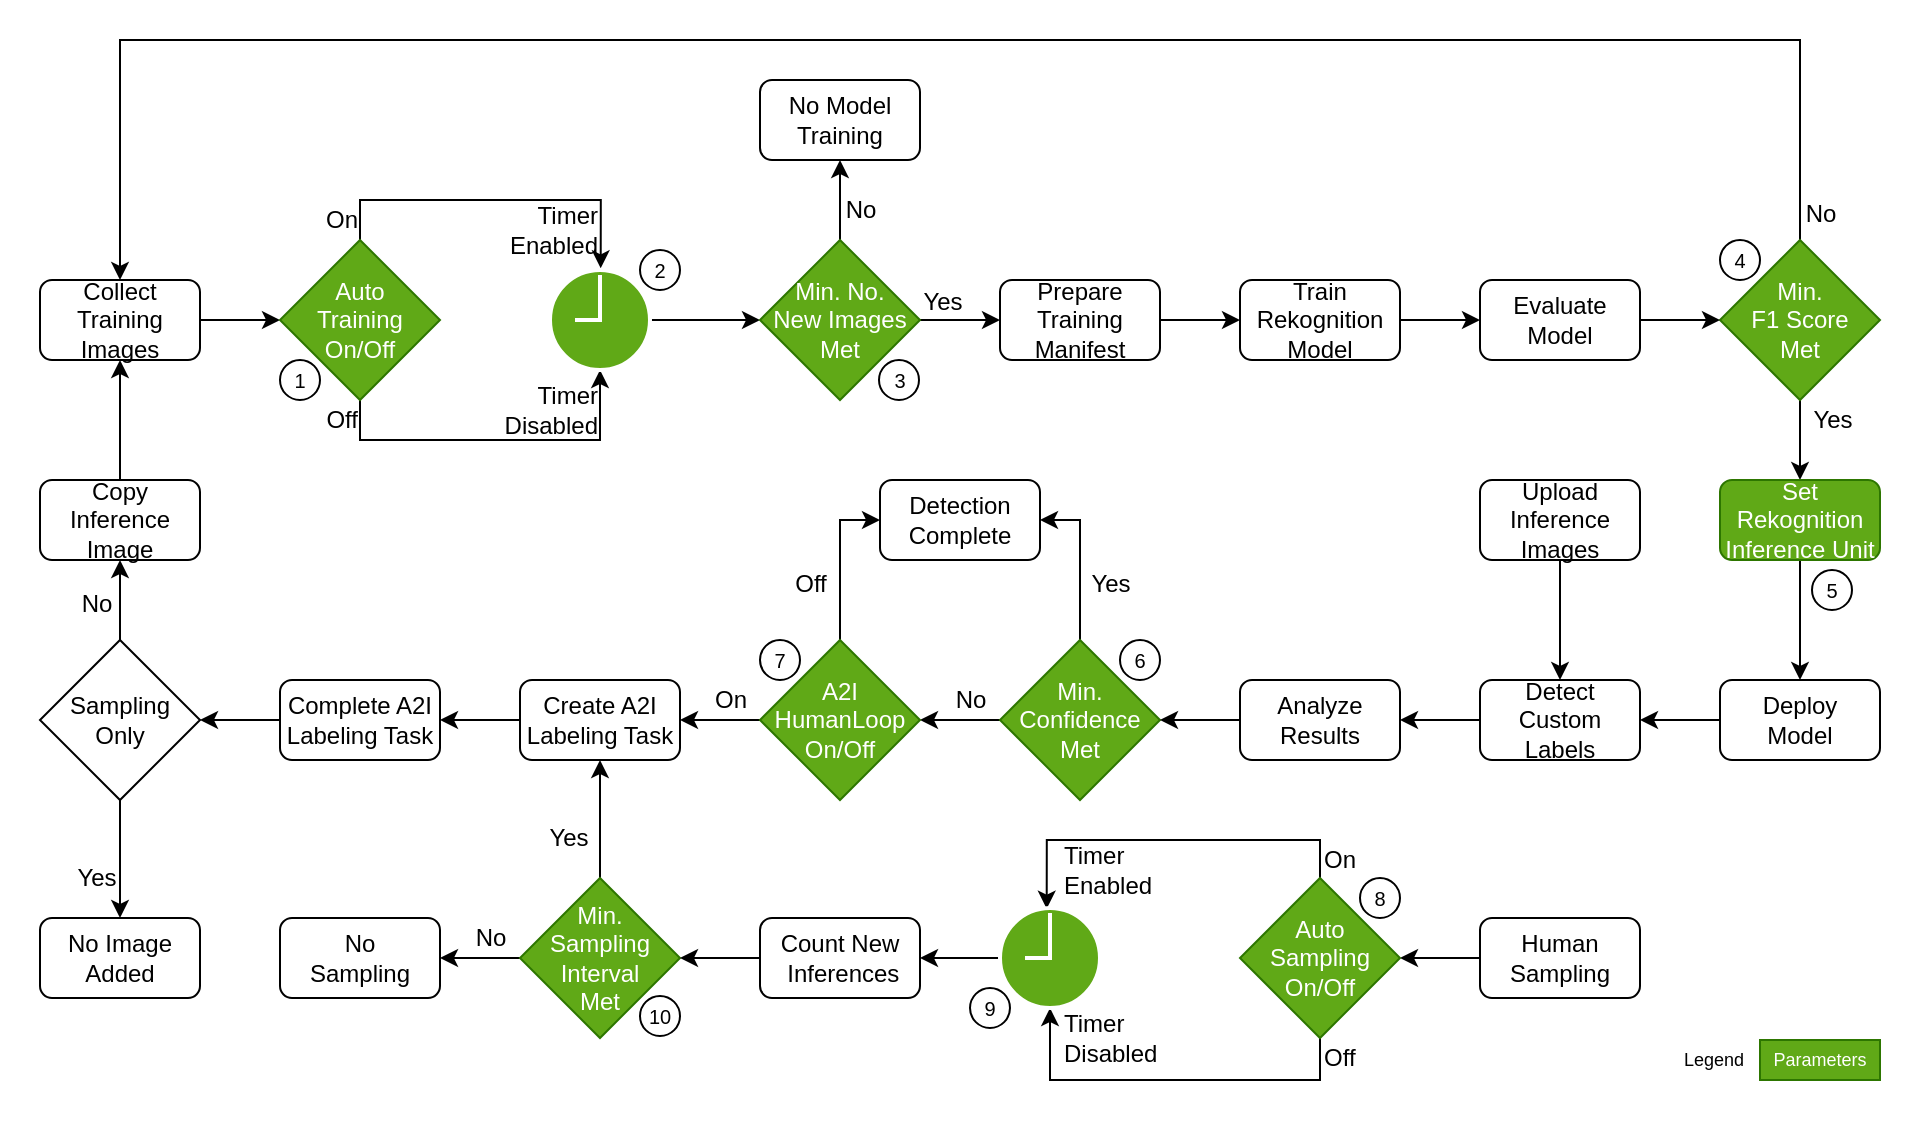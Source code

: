 <mxfile version="10.1.8" type="device"><diagram id="EJPMXXpjT5UhUgRKJM3M" name="Page-1"><mxGraphModel dx="1657" dy="827" grid="1" gridSize="10" guides="1" tooltips="1" connect="1" arrows="1" fold="1" page="1" pageScale="1" pageWidth="1100" pageHeight="850" math="0" shadow="0"><root><mxCell id="0" nextCellIdValue="60"><ResourceDescriptor resource="_:0" serialization-version="v0" as="resourceDescriptor"><SemanticDataContainer serialization-version="v0"><StringLiteral content="0" property="https://ontology.security.amazon.dev/foundation/diagram-visualization/a2255956-c3df-4c2c-b489-c307f68abc97"/><IRI resource="https://ontology.security.amazon.dev/design-inspector/components/84a80b5f-5642-4a17-9585-ebfdb65f4bec" property="https://ontology.security.amazon.dev/foundation/system-modeling/04539597-4283-4f65-8090-ae67f9d3e949"/></SemanticDataContainer></ResourceDescriptor></mxCell><mxCell id="1" parent="0"><ResourceDescriptor resource="_:1" serialization-version="v0" as="resourceDescriptor"><SemanticDataContainer serialization-version="v0"><StringLiteral content="1" property="https://ontology.security.amazon.dev/foundation/diagram-visualization/a2255956-c3df-4c2c-b489-c307f68abc97"/><IRI resource="https://ontology.security.amazon.dev/design-inspector/components/84a80b5f-5642-4a17-9585-ebfdb65f4bec" property="https://ontology.security.amazon.dev/foundation/system-modeling/04539597-4283-4f65-8090-ae67f9d3e949"/></SemanticDataContainer></ResourceDescriptor></mxCell><object label="" stencilType="generic-channel" id="j3tVsedxEQVIfQ_RlVD1-77"><mxCell style="edgeStyle=orthogonalEdgeStyle;rounded=0;orthogonalLoop=1;jettySize=auto;html=1;entryX=0;entryY=0.5;entryDx=0;entryDy=0;fontSize=9;fontColor=#000000;" edge="1" parent="1" source="j3tVsedxEQVIfQ_RlVD1-1" target="j3tVsedxEQVIfQ_RlVD1-7" rdfUpgraded="1" assetTypeVersion="3"><mxGeometry relative="1" as="geometry"/><ResourceDescriptor resource="_:j3tVsedxEQVIfQ_RlVD1-77" serialization-version="v0" as="resourceDescriptor"><SemanticDataContainer serialization-version="v0"><StringLiteral content="j3tVsedxEQVIfQ_RlVD1-77" property="https://ontology.security.amazon.dev/foundation/diagram-visualization/a2255956-c3df-4c2c-b489-c307f68abc97"/><IRI resource="https://ontology.security.amazon.dev/foundation/graph-structure/65157620-74b7-470e-bd9d-b9bf56b6cb4b" property="http://www.w3.org/1999/02/22-rdf-syntax-ns#type"/><IRI resource="https://ontology.security.amazon.dev/design-inspector/components/84a80b5f-5642-4a17-9585-ebfdb65f4bec" property="https://ontology.security.amazon.dev/foundation/system-modeling/04539597-4283-4f65-8090-ae67f9d3e949"/><StringLiteral content="UnknownPage" property="https://ontology.security.amazon.dev/foundation/diagram-visualization/05cc531c-d241-49c3-80dc-bd3777c5426f"/><BlankNodeID resource="_:j3tVsedxEQVIfQ_RlVD1-1" property="https://ontology.security.amazon.dev/foundation/graph-structure/d1fc066e-3862-4ae0-8304-6cef42f40a50"/><BlankNodeID resource="_:j3tVsedxEQVIfQ_RlVD1-7" property="https://ontology.security.amazon.dev/foundation/graph-structure/617be0ed-cf17-4a01-a75d-81ed3a472532"/></SemanticDataContainer></ResourceDescriptor></mxCell></object><object label="Collect Training&lt;br&gt;Images" stencilType="collect-images" id="j3tVsedxEQVIfQ_RlVD1-1"><mxCell style="whiteSpace=wrap;html=1;rounded=1;spacing=2;" vertex="1" parent="1" rdfUpgraded="1" assetTypeVersion="3"><mxGeometry x="120" y="200" width="80" height="40" as="geometry"/><ResourceDescriptor resource="_:j3tVsedxEQVIfQ_RlVD1-1" serialization-version="v0" as="resourceDescriptor"><SemanticDataContainer serialization-version="v0"><StringLiteral content="j3tVsedxEQVIfQ_RlVD1-1" property="https://ontology.security.amazon.dev/foundation/diagram-visualization/a2255956-c3df-4c2c-b489-c307f68abc97"/><IRI resource="https://ontology.security.amazon.dev/design-inspector/components/84a80b5f-5642-4a17-9585-ebfdb65f4bec" property="https://ontology.security.amazon.dev/foundation/system-modeling/04539597-4283-4f65-8090-ae67f9d3e949"/><IRI resource="https://ontology.security.amazon.dev/design-inspector/components/4f51991f-f3c6-4a47-9b00-013560ab92f4" property="http://www.w3.org/1999/02/22-rdf-syntax-ns#type"/><IRI resource="https://ontology.security.amazon.dev/foundation/graph-structure/0b4eeac8-04e5-4e85-869c-bd56fb947b7b" property="http://www.w3.org/1999/02/22-rdf-syntax-ns#type"/><StringLiteral content="Collect TrainingImages" property="http://www.w3.org/2000/01/rdf-schema#label"/><StringLiteral content="UnknownPage" property="https://ontology.security.amazon.dev/foundation/diagram-visualization/05cc531c-d241-49c3-80dc-bd3777c5426f"/></SemanticDataContainer></ResourceDescriptor></mxCell></object><object label="" stencilType="generic-channel" id="j3tVsedxEQVIfQ_RlVD1-78"><mxCell style="edgeStyle=orthogonalEdgeStyle;rounded=0;orthogonalLoop=1;jettySize=auto;html=1;entryX=0.507;entryY=-0.017;entryDx=0;entryDy=0;entryPerimeter=0;fontSize=9;fontColor=#000000;" edge="1" parent="1" source="j3tVsedxEQVIfQ_RlVD1-7" target="j3tVsedxEQVIfQ_RlVD1-8" rdfUpgraded="1" assetTypeVersion="3"><mxGeometry relative="1" as="geometry"><Array as="points"><mxPoint x="280" y="160"/><mxPoint x="400" y="160"/></Array></mxGeometry><ResourceDescriptor resource="_:j3tVsedxEQVIfQ_RlVD1-78" serialization-version="v0" as="resourceDescriptor"><SemanticDataContainer serialization-version="v0"><StringLiteral content="j3tVsedxEQVIfQ_RlVD1-78" property="https://ontology.security.amazon.dev/foundation/diagram-visualization/a2255956-c3df-4c2c-b489-c307f68abc97"/><IRI resource="https://ontology.security.amazon.dev/foundation/graph-structure/65157620-74b7-470e-bd9d-b9bf56b6cb4b" property="http://www.w3.org/1999/02/22-rdf-syntax-ns#type"/><IRI resource="https://ontology.security.amazon.dev/design-inspector/components/84a80b5f-5642-4a17-9585-ebfdb65f4bec" property="https://ontology.security.amazon.dev/foundation/system-modeling/04539597-4283-4f65-8090-ae67f9d3e949"/><StringLiteral content="UnknownPage" property="https://ontology.security.amazon.dev/foundation/diagram-visualization/05cc531c-d241-49c3-80dc-bd3777c5426f"/><BlankNodeID resource="_:j3tVsedxEQVIfQ_RlVD1-7" property="https://ontology.security.amazon.dev/foundation/graph-structure/d1fc066e-3862-4ae0-8304-6cef42f40a50"/><BlankNodeID resource="_:j3tVsedxEQVIfQ_RlVD1-8" property="https://ontology.security.amazon.dev/foundation/graph-structure/617be0ed-cf17-4a01-a75d-81ed3a472532"/></SemanticDataContainer></ResourceDescriptor></mxCell></object><object label="" stencilType="generic-channel" id="j3tVsedxEQVIfQ_RlVD1-79"><mxCell style="edgeStyle=orthogonalEdgeStyle;rounded=0;orthogonalLoop=1;jettySize=auto;html=1;exitX=0.5;exitY=1;exitDx=0;exitDy=0;fontSize=9;fontColor=#000000;entryX=0.56;entryY=1;entryDx=0;entryDy=0;entryPerimeter=0;" edge="1" parent="1" source="j3tVsedxEQVIfQ_RlVD1-7" rdfUpgraded="1" assetTypeVersion="3"><mxGeometry relative="1" as="geometry"><mxPoint x="277" y="260" as="sourcePoint"/><mxPoint x="400" y="245" as="targetPoint"/><Array as="points"><mxPoint x="280" y="280"/><mxPoint x="400" y="280"/></Array></mxGeometry><ResourceDescriptor resource="_:j3tVsedxEQVIfQ_RlVD1-79" serialization-version="v0" as="resourceDescriptor"><SemanticDataContainer serialization-version="v0"><StringLiteral content="j3tVsedxEQVIfQ_RlVD1-79" property="https://ontology.security.amazon.dev/foundation/diagram-visualization/a2255956-c3df-4c2c-b489-c307f68abc97"/><IRI resource="https://ontology.security.amazon.dev/foundation/graph-structure/65157620-74b7-470e-bd9d-b9bf56b6cb4b" property="http://www.w3.org/1999/02/22-rdf-syntax-ns#type"/><StringLiteral content="UnknownPage" property="https://ontology.security.amazon.dev/foundation/diagram-visualization/05cc531c-d241-49c3-80dc-bd3777c5426f"/><IRI resource="https://ontology.security.amazon.dev/design-inspector/components/84a80b5f-5642-4a17-9585-ebfdb65f4bec" property="https://ontology.security.amazon.dev/foundation/system-modeling/04539597-4283-4f65-8090-ae67f9d3e949"/><BlankNodeID resource="_:j3tVsedxEQVIfQ_RlVD1-7" property="https://ontology.security.amazon.dev/foundation/graph-structure/d1fc066e-3862-4ae0-8304-6cef42f40a50"/></SemanticDataContainer></ResourceDescriptor></mxCell></object><object label="Auto&lt;br&gt;Training&lt;br&gt;On/Off" stencilType="auto-training-on/off" id="j3tVsedxEQVIfQ_RlVD1-7"><mxCell style="rhombus;whiteSpace=wrap;html=1;rounded=0;strokeColor=#2D7600;fillColor=#60a917;fontColor=#ffffff;" vertex="1" parent="1" rdfUpgraded="1" assetTypeVersion="3"><mxGeometry x="240" y="180" width="80" height="80" as="geometry"/><ResourceDescriptor resource="_:j3tVsedxEQVIfQ_RlVD1-7" serialization-version="v0" as="resourceDescriptor"><SemanticDataContainer serialization-version="v0"><StringLiteral content="j3tVsedxEQVIfQ_RlVD1-7" property="https://ontology.security.amazon.dev/foundation/diagram-visualization/a2255956-c3df-4c2c-b489-c307f68abc97"/><IRI resource="https://ontology.security.amazon.dev/design-inspector/components/84a80b5f-5642-4a17-9585-ebfdb65f4bec" property="https://ontology.security.amazon.dev/foundation/system-modeling/04539597-4283-4f65-8090-ae67f9d3e949"/><IRI resource="https://ontology.security.amazon.dev/design-inspector/components/4f51991f-f3c6-4a47-9b00-013560ab92f4" property="http://www.w3.org/1999/02/22-rdf-syntax-ns#type"/><IRI resource="https://ontology.security.amazon.dev/foundation/graph-structure/0b4eeac8-04e5-4e85-869c-bd56fb947b7b" property="http://www.w3.org/1999/02/22-rdf-syntax-ns#type"/><StringLiteral content="AutoTrainingOn/Off" property="http://www.w3.org/2000/01/rdf-schema#label"/><StringLiteral content="UnknownPage" property="https://ontology.security.amazon.dev/foundation/diagram-visualization/05cc531c-d241-49c3-80dc-bd3777c5426f"/></SemanticDataContainer></ResourceDescriptor></mxCell></object><object label="" stencilType="generic-channel" id="j3tVsedxEQVIfQ_RlVD1-80"><mxCell style="edgeStyle=orthogonalEdgeStyle;rounded=0;orthogonalLoop=1;jettySize=auto;html=1;entryX=0;entryY=0.5;entryDx=0;entryDy=0;fontSize=9;fontColor=#000000;" edge="1" parent="1" source="j3tVsedxEQVIfQ_RlVD1-8" target="j3tVsedxEQVIfQ_RlVD1-10" rdfUpgraded="1" assetTypeVersion="3"><mxGeometry relative="1" as="geometry"/><ResourceDescriptor resource="_:j3tVsedxEQVIfQ_RlVD1-80" serialization-version="v0" as="resourceDescriptor"><SemanticDataContainer serialization-version="v0"><StringLiteral content="j3tVsedxEQVIfQ_RlVD1-80" property="https://ontology.security.amazon.dev/foundation/diagram-visualization/a2255956-c3df-4c2c-b489-c307f68abc97"/><IRI resource="https://ontology.security.amazon.dev/foundation/graph-structure/65157620-74b7-470e-bd9d-b9bf56b6cb4b" property="http://www.w3.org/1999/02/22-rdf-syntax-ns#type"/><IRI resource="https://ontology.security.amazon.dev/design-inspector/components/84a80b5f-5642-4a17-9585-ebfdb65f4bec" property="https://ontology.security.amazon.dev/foundation/system-modeling/04539597-4283-4f65-8090-ae67f9d3e949"/><StringLiteral content="UnknownPage" property="https://ontology.security.amazon.dev/foundation/diagram-visualization/05cc531c-d241-49c3-80dc-bd3777c5426f"/><BlankNodeID resource="_:j3tVsedxEQVIfQ_RlVD1-8" property="https://ontology.security.amazon.dev/foundation/graph-structure/d1fc066e-3862-4ae0-8304-6cef42f40a50"/><BlankNodeID resource="_:j3tVsedxEQVIfQ_RlVD1-10" property="https://ontology.security.amazon.dev/foundation/graph-structure/617be0ed-cf17-4a01-a75d-81ed3a472532"/></SemanticDataContainer></ResourceDescriptor></mxCell></object><object label="" stencilType="clock" id="j3tVsedxEQVIfQ_RlVD1-8"><mxCell style="html=1;verticalLabelPosition=bottom;align=center;labelBackgroundColor=#ffffff;verticalAlign=top;strokeWidth=2;strokeColor=#ffffff;shadow=0;dashed=0;shape=mxgraph.ios7.icons.clock;fillColor=#60a917;fontColor=#ffffff;" vertex="1" parent="1" rdfUpgraded="1" assetTypeVersion="3"><mxGeometry x="375" y="195" width="50" height="50" as="geometry"/><ResourceDescriptor resource="_:j3tVsedxEQVIfQ_RlVD1-8" serialization-version="v0" as="resourceDescriptor"><SemanticDataContainer serialization-version="v0"><StringLiteral content="j3tVsedxEQVIfQ_RlVD1-8" property="https://ontology.security.amazon.dev/foundation/diagram-visualization/a2255956-c3df-4c2c-b489-c307f68abc97"/><IRI resource="https://ontology.security.amazon.dev/design-inspector/components/84a80b5f-5642-4a17-9585-ebfdb65f4bec" property="https://ontology.security.amazon.dev/foundation/system-modeling/04539597-4283-4f65-8090-ae67f9d3e949"/><IRI resource="https://ontology.security.amazon.dev/design-inspector/components/4f51991f-f3c6-4a47-9b00-013560ab92f4" property="http://www.w3.org/1999/02/22-rdf-syntax-ns#type"/><IRI resource="https://ontology.security.amazon.dev/foundation/graph-structure/0b4eeac8-04e5-4e85-869c-bd56fb947b7b" property="http://www.w3.org/1999/02/22-rdf-syntax-ns#type"/><StringLiteral content="UnknownPage" property="https://ontology.security.amazon.dev/foundation/diagram-visualization/05cc531c-d241-49c3-80dc-bd3777c5426f"/></SemanticDataContainer></ResourceDescriptor></mxCell></object><object label="" stencilType="generic-channel" id="j3tVsedxEQVIfQ_RlVD1-38"><mxCell style="edgeStyle=orthogonalEdgeStyle;rounded=0;orthogonalLoop=1;jettySize=auto;html=1;entryX=0;entryY=0.5;entryDx=0;entryDy=0;fontSize=12;fontColor=#000000;" edge="1" parent="1" source="j3tVsedxEQVIfQ_RlVD1-10" target="j3tVsedxEQVIfQ_RlVD1-11" rdfUpgraded="1" assetTypeVersion="3"><mxGeometry relative="1" as="geometry"/><ResourceDescriptor resource="_:j3tVsedxEQVIfQ_RlVD1-38" serialization-version="v0" as="resourceDescriptor"><SemanticDataContainer serialization-version="v0"><StringLiteral content="j3tVsedxEQVIfQ_RlVD1-38" property="https://ontology.security.amazon.dev/foundation/diagram-visualization/a2255956-c3df-4c2c-b489-c307f68abc97"/><IRI resource="https://ontology.security.amazon.dev/foundation/graph-structure/65157620-74b7-470e-bd9d-b9bf56b6cb4b" property="http://www.w3.org/1999/02/22-rdf-syntax-ns#type"/><IRI resource="https://ontology.security.amazon.dev/design-inspector/components/84a80b5f-5642-4a17-9585-ebfdb65f4bec" property="https://ontology.security.amazon.dev/foundation/system-modeling/04539597-4283-4f65-8090-ae67f9d3e949"/><StringLiteral content="UnknownPage" property="https://ontology.security.amazon.dev/foundation/diagram-visualization/05cc531c-d241-49c3-80dc-bd3777c5426f"/><BlankNodeID resource="_:j3tVsedxEQVIfQ_RlVD1-10" property="https://ontology.security.amazon.dev/foundation/graph-structure/d1fc066e-3862-4ae0-8304-6cef42f40a50"/><BlankNodeID resource="_:j3tVsedxEQVIfQ_RlVD1-11" property="https://ontology.security.amazon.dev/foundation/graph-structure/617be0ed-cf17-4a01-a75d-81ed3a472532"/></SemanticDataContainer></ResourceDescriptor></mxCell></object><object label="Yes" stencilType="yes" id="j3tVsedxEQVIfQ_RlVD1-39"><mxCell style="text;html=1;align=center;verticalAlign=middle;resizable=0;points=[];labelBackgroundColor=#ffffff;fontSize=12;fontColor=#000000;" vertex="1" connectable="0" parent="j3tVsedxEQVIfQ_RlVD1-38" rdfUpgraded="1" assetTypeVersion="3"><mxGeometry x="0.001" y="6" relative="1" as="geometry"><mxPoint x="-9.72" y="-3.72" as="offset"/></mxGeometry><ResourceDescriptor resource="_:j3tVsedxEQVIfQ_RlVD1-39" serialization-version="v0" as="resourceDescriptor"><SemanticDataContainer serialization-version="v0"><StringLiteral content="j3tVsedxEQVIfQ_RlVD1-39" property="https://ontology.security.amazon.dev/foundation/diagram-visualization/a2255956-c3df-4c2c-b489-c307f68abc97"/><IRI resource="https://ontology.security.amazon.dev/design-inspector/components/84a80b5f-5642-4a17-9585-ebfdb65f4bec" property="https://ontology.security.amazon.dev/foundation/system-modeling/04539597-4283-4f65-8090-ae67f9d3e949"/><IRI resource="https://ontology.security.amazon.dev/design-inspector/components/4f51991f-f3c6-4a47-9b00-013560ab92f4" property="http://www.w3.org/1999/02/22-rdf-syntax-ns#type"/><IRI resource="https://ontology.security.amazon.dev/foundation/graph-structure/0b4eeac8-04e5-4e85-869c-bd56fb947b7b" property="http://www.w3.org/1999/02/22-rdf-syntax-ns#type"/><StringLiteral content="Yes" property="http://www.w3.org/2000/01/rdf-schema#label"/><StringLiteral content="UnknownPage" property="https://ontology.security.amazon.dev/foundation/diagram-visualization/05cc531c-d241-49c3-80dc-bd3777c5426f"/></SemanticDataContainer></ResourceDescriptor></mxCell></object><object label="" stencilType="generic-channel" id="j3tVsedxEQVIfQ_RlVD1-87"><mxCell style="edgeStyle=orthogonalEdgeStyle;rounded=0;orthogonalLoop=1;jettySize=auto;html=1;entryX=0.5;entryY=1;entryDx=0;entryDy=0;fontSize=9;fontColor=#000000;" edge="1" parent="1" source="j3tVsedxEQVIfQ_RlVD1-10" target="j3tVsedxEQVIfQ_RlVD1-86" rdfUpgraded="1" assetTypeVersion="3"><mxGeometry relative="1" as="geometry"/><ResourceDescriptor resource="_:j3tVsedxEQVIfQ_RlVD1-87" serialization-version="v0" as="resourceDescriptor"><SemanticDataContainer serialization-version="v0"><StringLiteral content="j3tVsedxEQVIfQ_RlVD1-87" property="https://ontology.security.amazon.dev/foundation/diagram-visualization/a2255956-c3df-4c2c-b489-c307f68abc97"/><IRI resource="https://ontology.security.amazon.dev/foundation/graph-structure/65157620-74b7-470e-bd9d-b9bf56b6cb4b" property="http://www.w3.org/1999/02/22-rdf-syntax-ns#type"/><IRI resource="https://ontology.security.amazon.dev/design-inspector/components/84a80b5f-5642-4a17-9585-ebfdb65f4bec" property="https://ontology.security.amazon.dev/foundation/system-modeling/04539597-4283-4f65-8090-ae67f9d3e949"/><StringLiteral content="UnknownPage" property="https://ontology.security.amazon.dev/foundation/diagram-visualization/05cc531c-d241-49c3-80dc-bd3777c5426f"/><BlankNodeID resource="_:j3tVsedxEQVIfQ_RlVD1-10" property="https://ontology.security.amazon.dev/foundation/graph-structure/d1fc066e-3862-4ae0-8304-6cef42f40a50"/><BlankNodeID resource="_:j3tVsedxEQVIfQ_RlVD1-86" property="https://ontology.security.amazon.dev/foundation/graph-structure/617be0ed-cf17-4a01-a75d-81ed3a472532"/></SemanticDataContainer></ResourceDescriptor></mxCell></object><object label="Min. No.&lt;br style=&quot;font-size: 12px;&quot;&gt;New&amp;nbsp;Images&lt;br style=&quot;font-size: 12px;&quot;&gt;Met" stencilType="min.-no.-new-images-met" id="j3tVsedxEQVIfQ_RlVD1-10"><mxCell style="rhombus;whiteSpace=wrap;html=1;rounded=0;strokeColor=#2D7600;fontSize=12;fillColor=#60a917;fontColor=#ffffff;" vertex="1" parent="1" rdfUpgraded="1" assetTypeVersion="3"><mxGeometry x="480" y="180" width="80" height="80" as="geometry"/><ResourceDescriptor resource="_:j3tVsedxEQVIfQ_RlVD1-10" serialization-version="v0" as="resourceDescriptor"><SemanticDataContainer serialization-version="v0"><StringLiteral content="j3tVsedxEQVIfQ_RlVD1-10" property="https://ontology.security.amazon.dev/foundation/diagram-visualization/a2255956-c3df-4c2c-b489-c307f68abc97"/><IRI resource="https://ontology.security.amazon.dev/design-inspector/components/84a80b5f-5642-4a17-9585-ebfdb65f4bec" property="https://ontology.security.amazon.dev/foundation/system-modeling/04539597-4283-4f65-8090-ae67f9d3e949"/><IRI resource="https://ontology.security.amazon.dev/design-inspector/components/4f51991f-f3c6-4a47-9b00-013560ab92f4" property="http://www.w3.org/1999/02/22-rdf-syntax-ns#type"/><IRI resource="https://ontology.security.amazon.dev/foundation/graph-structure/0b4eeac8-04e5-4e85-869c-bd56fb947b7b" property="http://www.w3.org/1999/02/22-rdf-syntax-ns#type"/><StringLiteral content="Min. No.NewImagesMet" property="http://www.w3.org/2000/01/rdf-schema#label"/><StringLiteral content="UnknownPage" property="https://ontology.security.amazon.dev/foundation/diagram-visualization/05cc531c-d241-49c3-80dc-bd3777c5426f"/></SemanticDataContainer></ResourceDescriptor></mxCell></object><object label="" stencilType="generic-channel" id="j3tVsedxEQVIfQ_RlVD1-41"><mxCell style="edgeStyle=orthogonalEdgeStyle;rounded=0;orthogonalLoop=1;jettySize=auto;html=1;entryX=0;entryY=0.5;entryDx=0;entryDy=0;fontSize=12;fontColor=#000000;" edge="1" parent="1" source="j3tVsedxEQVIfQ_RlVD1-11" target="j3tVsedxEQVIfQ_RlVD1-12" rdfUpgraded="1" assetTypeVersion="3"><mxGeometry relative="1" as="geometry"/><ResourceDescriptor resource="_:j3tVsedxEQVIfQ_RlVD1-41" serialization-version="v0" as="resourceDescriptor"><SemanticDataContainer serialization-version="v0"><StringLiteral content="j3tVsedxEQVIfQ_RlVD1-41" property="https://ontology.security.amazon.dev/foundation/diagram-visualization/a2255956-c3df-4c2c-b489-c307f68abc97"/><IRI resource="https://ontology.security.amazon.dev/foundation/graph-structure/65157620-74b7-470e-bd9d-b9bf56b6cb4b" property="http://www.w3.org/1999/02/22-rdf-syntax-ns#type"/><IRI resource="https://ontology.security.amazon.dev/design-inspector/components/84a80b5f-5642-4a17-9585-ebfdb65f4bec" property="https://ontology.security.amazon.dev/foundation/system-modeling/04539597-4283-4f65-8090-ae67f9d3e949"/><StringLiteral content="UnknownPage" property="https://ontology.security.amazon.dev/foundation/diagram-visualization/05cc531c-d241-49c3-80dc-bd3777c5426f"/><BlankNodeID resource="_:j3tVsedxEQVIfQ_RlVD1-11" property="https://ontology.security.amazon.dev/foundation/graph-structure/d1fc066e-3862-4ae0-8304-6cef42f40a50"/><BlankNodeID resource="_:j3tVsedxEQVIfQ_RlVD1-12" property="https://ontology.security.amazon.dev/foundation/graph-structure/617be0ed-cf17-4a01-a75d-81ed3a472532"/></SemanticDataContainer></ResourceDescriptor></mxCell></object><object label="Prepare&lt;br&gt;Training Manifest" stencilType="prepare-training-manifest" id="j3tVsedxEQVIfQ_RlVD1-11"><mxCell style="whiteSpace=wrap;html=1;rounded=1;" vertex="1" parent="1" rdfUpgraded="1" assetTypeVersion="3"><mxGeometry x="600" y="200" width="80" height="40" as="geometry"/><ResourceDescriptor resource="_:j3tVsedxEQVIfQ_RlVD1-11" serialization-version="v0" as="resourceDescriptor"><SemanticDataContainer serialization-version="v0"><StringLiteral content="j3tVsedxEQVIfQ_RlVD1-11" property="https://ontology.security.amazon.dev/foundation/diagram-visualization/a2255956-c3df-4c2c-b489-c307f68abc97"/><IRI resource="https://ontology.security.amazon.dev/design-inspector/components/84a80b5f-5642-4a17-9585-ebfdb65f4bec" property="https://ontology.security.amazon.dev/foundation/system-modeling/04539597-4283-4f65-8090-ae67f9d3e949"/><IRI resource="https://ontology.security.amazon.dev/design-inspector/components/4f51991f-f3c6-4a47-9b00-013560ab92f4" property="http://www.w3.org/1999/02/22-rdf-syntax-ns#type"/><IRI resource="https://ontology.security.amazon.dev/foundation/graph-structure/0b4eeac8-04e5-4e85-869c-bd56fb947b7b" property="http://www.w3.org/1999/02/22-rdf-syntax-ns#type"/><StringLiteral content="PrepareTraining Manifest" property="http://www.w3.org/2000/01/rdf-schema#label"/><StringLiteral content="UnknownPage" property="https://ontology.security.amazon.dev/foundation/diagram-visualization/05cc531c-d241-49c3-80dc-bd3777c5426f"/></SemanticDataContainer></ResourceDescriptor></mxCell></object><object label="" stencilType="generic-channel" id="j3tVsedxEQVIfQ_RlVD1-42"><mxCell style="edgeStyle=orthogonalEdgeStyle;rounded=0;orthogonalLoop=1;jettySize=auto;html=1;entryX=0;entryY=0.5;entryDx=0;entryDy=0;fontSize=12;fontColor=#000000;" edge="1" parent="1" source="j3tVsedxEQVIfQ_RlVD1-12" target="j3tVsedxEQVIfQ_RlVD1-14" rdfUpgraded="1" assetTypeVersion="3"><mxGeometry relative="1" as="geometry"/><ResourceDescriptor resource="_:j3tVsedxEQVIfQ_RlVD1-42" serialization-version="v0" as="resourceDescriptor"><SemanticDataContainer serialization-version="v0"><StringLiteral content="j3tVsedxEQVIfQ_RlVD1-42" property="https://ontology.security.amazon.dev/foundation/diagram-visualization/a2255956-c3df-4c2c-b489-c307f68abc97"/><IRI resource="https://ontology.security.amazon.dev/foundation/graph-structure/65157620-74b7-470e-bd9d-b9bf56b6cb4b" property="http://www.w3.org/1999/02/22-rdf-syntax-ns#type"/><IRI resource="https://ontology.security.amazon.dev/design-inspector/components/84a80b5f-5642-4a17-9585-ebfdb65f4bec" property="https://ontology.security.amazon.dev/foundation/system-modeling/04539597-4283-4f65-8090-ae67f9d3e949"/><StringLiteral content="UnknownPage" property="https://ontology.security.amazon.dev/foundation/diagram-visualization/05cc531c-d241-49c3-80dc-bd3777c5426f"/><BlankNodeID resource="_:j3tVsedxEQVIfQ_RlVD1-12" property="https://ontology.security.amazon.dev/foundation/graph-structure/d1fc066e-3862-4ae0-8304-6cef42f40a50"/><BlankNodeID resource="_:j3tVsedxEQVIfQ_RlVD1-14" property="https://ontology.security.amazon.dev/foundation/graph-structure/617be0ed-cf17-4a01-a75d-81ed3a472532"/></SemanticDataContainer></ResourceDescriptor></mxCell></object><object label="Train Rekognition Model" stencilType="train-rekognition-model" id="j3tVsedxEQVIfQ_RlVD1-12"><mxCell style="whiteSpace=wrap;html=1;rounded=1;" vertex="1" parent="1" rdfUpgraded="1" assetTypeVersion="3"><mxGeometry x="720" y="200" width="80" height="40" as="geometry"/><ResourceDescriptor resource="_:j3tVsedxEQVIfQ_RlVD1-12" serialization-version="v0" as="resourceDescriptor"><SemanticDataContainer serialization-version="v0"><StringLiteral content="j3tVsedxEQVIfQ_RlVD1-12" property="https://ontology.security.amazon.dev/foundation/diagram-visualization/a2255956-c3df-4c2c-b489-c307f68abc97"/><IRI resource="https://ontology.security.amazon.dev/design-inspector/components/84a80b5f-5642-4a17-9585-ebfdb65f4bec" property="https://ontology.security.amazon.dev/foundation/system-modeling/04539597-4283-4f65-8090-ae67f9d3e949"/><IRI resource="https://ontology.security.amazon.dev/design-inspector/components/4f51991f-f3c6-4a47-9b00-013560ab92f4" property="http://www.w3.org/1999/02/22-rdf-syntax-ns#type"/><IRI resource="https://ontology.security.amazon.dev/foundation/graph-structure/0b4eeac8-04e5-4e85-869c-bd56fb947b7b" property="http://www.w3.org/1999/02/22-rdf-syntax-ns#type"/><StringLiteral content="Train Rekognition Model" property="http://www.w3.org/2000/01/rdf-schema#label"/><StringLiteral content="UnknownPage" property="https://ontology.security.amazon.dev/foundation/diagram-visualization/05cc531c-d241-49c3-80dc-bd3777c5426f"/></SemanticDataContainer></ResourceDescriptor></mxCell></object><object label="" stencilType="generic-channel" id="j3tVsedxEQVIfQ_RlVD1-44"><mxCell style="edgeStyle=orthogonalEdgeStyle;rounded=0;orthogonalLoop=1;jettySize=auto;html=1;entryX=0.5;entryY=0;entryDx=0;entryDy=0;fontSize=12;fontColor=#000000;" edge="1" parent="1" source="j3tVsedxEQVIfQ_RlVD1-13" target="j3tVsedxEQVIfQ_RlVD1-15" rdfUpgraded="1" assetTypeVersion="3"><mxGeometry relative="1" as="geometry"/><ResourceDescriptor resource="_:j3tVsedxEQVIfQ_RlVD1-44" serialization-version="v0" as="resourceDescriptor"><SemanticDataContainer serialization-version="v0"><StringLiteral content="j3tVsedxEQVIfQ_RlVD1-44" property="https://ontology.security.amazon.dev/foundation/diagram-visualization/a2255956-c3df-4c2c-b489-c307f68abc97"/><IRI resource="https://ontology.security.amazon.dev/foundation/graph-structure/65157620-74b7-470e-bd9d-b9bf56b6cb4b" property="http://www.w3.org/1999/02/22-rdf-syntax-ns#type"/><IRI resource="https://ontology.security.amazon.dev/design-inspector/components/84a80b5f-5642-4a17-9585-ebfdb65f4bec" property="https://ontology.security.amazon.dev/foundation/system-modeling/04539597-4283-4f65-8090-ae67f9d3e949"/><StringLiteral content="UnknownPage" property="https://ontology.security.amazon.dev/foundation/diagram-visualization/05cc531c-d241-49c3-80dc-bd3777c5426f"/><BlankNodeID resource="_:j3tVsedxEQVIfQ_RlVD1-13" property="https://ontology.security.amazon.dev/foundation/graph-structure/d1fc066e-3862-4ae0-8304-6cef42f40a50"/><BlankNodeID resource="_:j3tVsedxEQVIfQ_RlVD1-15" property="https://ontology.security.amazon.dev/foundation/graph-structure/617be0ed-cf17-4a01-a75d-81ed3a472532"/></SemanticDataContainer></ResourceDescriptor></mxCell></object><object label="" stencilType="generic-channel" id="j3tVsedxEQVIfQ_RlVD1-45"><mxCell style="edgeStyle=orthogonalEdgeStyle;rounded=0;orthogonalLoop=1;jettySize=auto;html=1;entryX=0.5;entryY=0;entryDx=0;entryDy=0;fontSize=12;fontColor=#000000;" edge="1" parent="1" source="j3tVsedxEQVIfQ_RlVD1-13" target="j3tVsedxEQVIfQ_RlVD1-1" rdfUpgraded="1" assetTypeVersion="3"><mxGeometry relative="1" as="geometry"><Array as="points"><mxPoint x="1000" y="80"/><mxPoint x="160" y="80"/></Array></mxGeometry><ResourceDescriptor resource="_:j3tVsedxEQVIfQ_RlVD1-45" serialization-version="v0" as="resourceDescriptor"><SemanticDataContainer serialization-version="v0"><StringLiteral content="j3tVsedxEQVIfQ_RlVD1-45" property="https://ontology.security.amazon.dev/foundation/diagram-visualization/a2255956-c3df-4c2c-b489-c307f68abc97"/><IRI resource="https://ontology.security.amazon.dev/foundation/graph-structure/65157620-74b7-470e-bd9d-b9bf56b6cb4b" property="http://www.w3.org/1999/02/22-rdf-syntax-ns#type"/><IRI resource="https://ontology.security.amazon.dev/design-inspector/components/84a80b5f-5642-4a17-9585-ebfdb65f4bec" property="https://ontology.security.amazon.dev/foundation/system-modeling/04539597-4283-4f65-8090-ae67f9d3e949"/><StringLiteral content="UnknownPage" property="https://ontology.security.amazon.dev/foundation/diagram-visualization/05cc531c-d241-49c3-80dc-bd3777c5426f"/><BlankNodeID resource="_:j3tVsedxEQVIfQ_RlVD1-13" property="https://ontology.security.amazon.dev/foundation/graph-structure/d1fc066e-3862-4ae0-8304-6cef42f40a50"/><BlankNodeID resource="_:j3tVsedxEQVIfQ_RlVD1-1" property="https://ontology.security.amazon.dev/foundation/graph-structure/617be0ed-cf17-4a01-a75d-81ed3a472532"/></SemanticDataContainer></ResourceDescriptor></mxCell></object><object label="No" stencilType="no" id="j3tVsedxEQVIfQ_RlVD1-46"><mxCell style="text;html=1;align=center;verticalAlign=middle;resizable=0;points=[];labelBackgroundColor=#ffffff;fontSize=12;fontColor=#000000;" vertex="1" connectable="0" parent="j3tVsedxEQVIfQ_RlVD1-45" rdfUpgraded="1" assetTypeVersion="3"><mxGeometry x="-0.953" y="-1" relative="1" as="geometry"><mxPoint x="9.24" y="11.83" as="offset"/></mxGeometry><ResourceDescriptor resource="_:j3tVsedxEQVIfQ_RlVD1-46" serialization-version="v0" as="resourceDescriptor"><SemanticDataContainer serialization-version="v0"><StringLiteral content="j3tVsedxEQVIfQ_RlVD1-46" property="https://ontology.security.amazon.dev/foundation/diagram-visualization/a2255956-c3df-4c2c-b489-c307f68abc97"/><IRI resource="https://ontology.security.amazon.dev/design-inspector/components/84a80b5f-5642-4a17-9585-ebfdb65f4bec" property="https://ontology.security.amazon.dev/foundation/system-modeling/04539597-4283-4f65-8090-ae67f9d3e949"/><IRI resource="https://ontology.security.amazon.dev/design-inspector/components/4f51991f-f3c6-4a47-9b00-013560ab92f4" property="http://www.w3.org/1999/02/22-rdf-syntax-ns#type"/><IRI resource="https://ontology.security.amazon.dev/foundation/graph-structure/0b4eeac8-04e5-4e85-869c-bd56fb947b7b" property="http://www.w3.org/1999/02/22-rdf-syntax-ns#type"/><StringLiteral content="No" property="http://www.w3.org/2000/01/rdf-schema#label"/><StringLiteral content="UnknownPage" property="https://ontology.security.amazon.dev/foundation/diagram-visualization/05cc531c-d241-49c3-80dc-bd3777c5426f"/></SemanticDataContainer></ResourceDescriptor></mxCell></object><object label="Min.&lt;br&gt;F1 Score&lt;br&gt;Met" stencilType="min.-f1-score-met" id="j3tVsedxEQVIfQ_RlVD1-13"><mxCell style="rhombus;whiteSpace=wrap;html=1;rounded=0;strokeColor=#2D7600;fillColor=#60a917;fontColor=#ffffff;" vertex="1" parent="1" rdfUpgraded="1" assetTypeVersion="3"><mxGeometry x="960" y="180" width="80" height="80" as="geometry"/><ResourceDescriptor resource="_:j3tVsedxEQVIfQ_RlVD1-13" serialization-version="v0" as="resourceDescriptor"><SemanticDataContainer serialization-version="v0"><StringLiteral content="j3tVsedxEQVIfQ_RlVD1-13" property="https://ontology.security.amazon.dev/foundation/diagram-visualization/a2255956-c3df-4c2c-b489-c307f68abc97"/><IRI resource="https://ontology.security.amazon.dev/design-inspector/components/84a80b5f-5642-4a17-9585-ebfdb65f4bec" property="https://ontology.security.amazon.dev/foundation/system-modeling/04539597-4283-4f65-8090-ae67f9d3e949"/><IRI resource="https://ontology.security.amazon.dev/design-inspector/components/4f51991f-f3c6-4a47-9b00-013560ab92f4" property="http://www.w3.org/1999/02/22-rdf-syntax-ns#type"/><IRI resource="https://ontology.security.amazon.dev/foundation/graph-structure/0b4eeac8-04e5-4e85-869c-bd56fb947b7b" property="http://www.w3.org/1999/02/22-rdf-syntax-ns#type"/><StringLiteral content="Min.F1 ScoreMet" property="http://www.w3.org/2000/01/rdf-schema#label"/><StringLiteral content="UnknownPage" property="https://ontology.security.amazon.dev/foundation/diagram-visualization/05cc531c-d241-49c3-80dc-bd3777c5426f"/></SemanticDataContainer></ResourceDescriptor></mxCell></object><object label="" stencilType="generic-channel" id="j3tVsedxEQVIfQ_RlVD1-43"><mxCell style="edgeStyle=orthogonalEdgeStyle;rounded=0;orthogonalLoop=1;jettySize=auto;html=1;entryX=0;entryY=0.5;entryDx=0;entryDy=0;fontSize=12;fontColor=#000000;" edge="1" parent="1" source="j3tVsedxEQVIfQ_RlVD1-14" target="j3tVsedxEQVIfQ_RlVD1-13" rdfUpgraded="1" assetTypeVersion="3"><mxGeometry relative="1" as="geometry"/><ResourceDescriptor resource="_:j3tVsedxEQVIfQ_RlVD1-43" serialization-version="v0" as="resourceDescriptor"><SemanticDataContainer serialization-version="v0"><StringLiteral content="j3tVsedxEQVIfQ_RlVD1-43" property="https://ontology.security.amazon.dev/foundation/diagram-visualization/a2255956-c3df-4c2c-b489-c307f68abc97"/><IRI resource="https://ontology.security.amazon.dev/foundation/graph-structure/65157620-74b7-470e-bd9d-b9bf56b6cb4b" property="http://www.w3.org/1999/02/22-rdf-syntax-ns#type"/><IRI resource="https://ontology.security.amazon.dev/design-inspector/components/84a80b5f-5642-4a17-9585-ebfdb65f4bec" property="https://ontology.security.amazon.dev/foundation/system-modeling/04539597-4283-4f65-8090-ae67f9d3e949"/><StringLiteral content="UnknownPage" property="https://ontology.security.amazon.dev/foundation/diagram-visualization/05cc531c-d241-49c3-80dc-bd3777c5426f"/><BlankNodeID resource="_:j3tVsedxEQVIfQ_RlVD1-14" property="https://ontology.security.amazon.dev/foundation/graph-structure/d1fc066e-3862-4ae0-8304-6cef42f40a50"/><BlankNodeID resource="_:j3tVsedxEQVIfQ_RlVD1-13" property="https://ontology.security.amazon.dev/foundation/graph-structure/617be0ed-cf17-4a01-a75d-81ed3a472532"/></SemanticDataContainer></ResourceDescriptor></mxCell></object><object label="Evaluate&lt;br&gt;Model" stencilType="evaluate-model" id="j3tVsedxEQVIfQ_RlVD1-14"><mxCell style="whiteSpace=wrap;html=1;rounded=1;" vertex="1" parent="1" rdfUpgraded="1" assetTypeVersion="3"><mxGeometry x="840" y="200" width="80" height="40" as="geometry"/><ResourceDescriptor resource="_:j3tVsedxEQVIfQ_RlVD1-14" serialization-version="v0" as="resourceDescriptor"><SemanticDataContainer serialization-version="v0"><StringLiteral content="j3tVsedxEQVIfQ_RlVD1-14" property="https://ontology.security.amazon.dev/foundation/diagram-visualization/a2255956-c3df-4c2c-b489-c307f68abc97"/><IRI resource="https://ontology.security.amazon.dev/design-inspector/components/84a80b5f-5642-4a17-9585-ebfdb65f4bec" property="https://ontology.security.amazon.dev/foundation/system-modeling/04539597-4283-4f65-8090-ae67f9d3e949"/><IRI resource="https://ontology.security.amazon.dev/design-inspector/components/4f51991f-f3c6-4a47-9b00-013560ab92f4" property="http://www.w3.org/1999/02/22-rdf-syntax-ns#type"/><IRI resource="https://ontology.security.amazon.dev/foundation/graph-structure/0b4eeac8-04e5-4e85-869c-bd56fb947b7b" property="http://www.w3.org/1999/02/22-rdf-syntax-ns#type"/><StringLiteral content="EvaluateModel" property="http://www.w3.org/2000/01/rdf-schema#label"/><StringLiteral content="UnknownPage" property="https://ontology.security.amazon.dev/foundation/diagram-visualization/05cc531c-d241-49c3-80dc-bd3777c5426f"/></SemanticDataContainer></ResourceDescriptor></mxCell></object><object label="" stencilType="generic-channel" id="j3tVsedxEQVIfQ_RlVD1-60"><mxCell style="edgeStyle=orthogonalEdgeStyle;rounded=0;orthogonalLoop=1;jettySize=auto;html=1;entryX=0.5;entryY=0;entryDx=0;entryDy=0;fontSize=12;fontColor=#000000;exitX=0.5;exitY=1;exitDx=0;exitDy=0;" edge="1" parent="1" source="j3tVsedxEQVIfQ_RlVD1-15" target="j3tVsedxEQVIfQ_RlVD1-17" rdfUpgraded="1" assetTypeVersion="3"><mxGeometry relative="1" as="geometry"><mxPoint x="1000" y="390" as="sourcePoint"/><Array as="points"/></mxGeometry><ResourceDescriptor resource="_:j3tVsedxEQVIfQ_RlVD1-60" serialization-version="v0" as="resourceDescriptor"><SemanticDataContainer serialization-version="v0"><StringLiteral content="j3tVsedxEQVIfQ_RlVD1-60" property="https://ontology.security.amazon.dev/foundation/diagram-visualization/a2255956-c3df-4c2c-b489-c307f68abc97"/><IRI resource="https://ontology.security.amazon.dev/foundation/graph-structure/65157620-74b7-470e-bd9d-b9bf56b6cb4b" property="http://www.w3.org/1999/02/22-rdf-syntax-ns#type"/><IRI resource="https://ontology.security.amazon.dev/design-inspector/components/84a80b5f-5642-4a17-9585-ebfdb65f4bec" property="https://ontology.security.amazon.dev/foundation/system-modeling/04539597-4283-4f65-8090-ae67f9d3e949"/><StringLiteral content="UnknownPage" property="https://ontology.security.amazon.dev/foundation/diagram-visualization/05cc531c-d241-49c3-80dc-bd3777c5426f"/><BlankNodeID resource="_:j3tVsedxEQVIfQ_RlVD1-15" property="https://ontology.security.amazon.dev/foundation/graph-structure/d1fc066e-3862-4ae0-8304-6cef42f40a50"/><BlankNodeID resource="_:j3tVsedxEQVIfQ_RlVD1-17" property="https://ontology.security.amazon.dev/foundation/graph-structure/617be0ed-cf17-4a01-a75d-81ed3a472532"/></SemanticDataContainer></ResourceDescriptor></mxCell></object><object label="Set Rekognition Inference Unit" stencilType="set-rekognition-inference-unit" id="j3tVsedxEQVIfQ_RlVD1-15"><mxCell style="whiteSpace=wrap;html=1;rounded=1;strokeColor=#2D7600;fillColor=#60a917;fontColor=#ffffff;" vertex="1" parent="1" rdfUpgraded="1" assetTypeVersion="3"><mxGeometry x="960" y="300" width="80" height="40" as="geometry"/><ResourceDescriptor resource="_:j3tVsedxEQVIfQ_RlVD1-15" serialization-version="v0" as="resourceDescriptor"><SemanticDataContainer serialization-version="v0"><StringLiteral content="j3tVsedxEQVIfQ_RlVD1-15" property="https://ontology.security.amazon.dev/foundation/diagram-visualization/a2255956-c3df-4c2c-b489-c307f68abc97"/><IRI resource="https://ontology.security.amazon.dev/design-inspector/components/84a80b5f-5642-4a17-9585-ebfdb65f4bec" property="https://ontology.security.amazon.dev/foundation/system-modeling/04539597-4283-4f65-8090-ae67f9d3e949"/><IRI resource="https://ontology.security.amazon.dev/design-inspector/components/4f51991f-f3c6-4a47-9b00-013560ab92f4" property="http://www.w3.org/1999/02/22-rdf-syntax-ns#type"/><IRI resource="https://ontology.security.amazon.dev/foundation/graph-structure/0b4eeac8-04e5-4e85-869c-bd56fb947b7b" property="http://www.w3.org/1999/02/22-rdf-syntax-ns#type"/><StringLiteral content="Set Rekognition Inference Unit" property="http://www.w3.org/2000/01/rdf-schema#label"/><StringLiteral content="UnknownPage" property="https://ontology.security.amazon.dev/foundation/diagram-visualization/05cc531c-d241-49c3-80dc-bd3777c5426f"/></SemanticDataContainer></ResourceDescriptor></mxCell></object><object label="" stencilType="generic-channel" id="j3tVsedxEQVIfQ_RlVD1-49"><mxCell style="edgeStyle=orthogonalEdgeStyle;rounded=0;orthogonalLoop=1;jettySize=auto;html=1;entryX=1;entryY=0.5;entryDx=0;entryDy=0;fontSize=12;fontColor=#000000;" edge="1" parent="1" source="j3tVsedxEQVIfQ_RlVD1-17" target="j3tVsedxEQVIfQ_RlVD1-18" rdfUpgraded="1" assetTypeVersion="3"><mxGeometry relative="1" as="geometry"/><ResourceDescriptor resource="_:j3tVsedxEQVIfQ_RlVD1-49" serialization-version="v0" as="resourceDescriptor"><SemanticDataContainer serialization-version="v0"><StringLiteral content="j3tVsedxEQVIfQ_RlVD1-49" property="https://ontology.security.amazon.dev/foundation/diagram-visualization/a2255956-c3df-4c2c-b489-c307f68abc97"/><IRI resource="https://ontology.security.amazon.dev/foundation/graph-structure/65157620-74b7-470e-bd9d-b9bf56b6cb4b" property="http://www.w3.org/1999/02/22-rdf-syntax-ns#type"/><IRI resource="https://ontology.security.amazon.dev/design-inspector/components/84a80b5f-5642-4a17-9585-ebfdb65f4bec" property="https://ontology.security.amazon.dev/foundation/system-modeling/04539597-4283-4f65-8090-ae67f9d3e949"/><StringLiteral content="UnknownPage" property="https://ontology.security.amazon.dev/foundation/diagram-visualization/05cc531c-d241-49c3-80dc-bd3777c5426f"/><BlankNodeID resource="_:j3tVsedxEQVIfQ_RlVD1-17" property="https://ontology.security.amazon.dev/foundation/graph-structure/d1fc066e-3862-4ae0-8304-6cef42f40a50"/><BlankNodeID resource="_:j3tVsedxEQVIfQ_RlVD1-18" property="https://ontology.security.amazon.dev/foundation/graph-structure/617be0ed-cf17-4a01-a75d-81ed3a472532"/></SemanticDataContainer></ResourceDescriptor></mxCell></object><object label="Deploy&lt;br&gt;Model" stencilType="deploy-model" id="j3tVsedxEQVIfQ_RlVD1-17"><mxCell style="whiteSpace=wrap;html=1;rounded=1;" vertex="1" parent="1" rdfUpgraded="1" assetTypeVersion="3"><mxGeometry x="960" y="400" width="80" height="40" as="geometry"/><ResourceDescriptor resource="_:j3tVsedxEQVIfQ_RlVD1-17" serialization-version="v0" as="resourceDescriptor"><SemanticDataContainer serialization-version="v0"><StringLiteral content="j3tVsedxEQVIfQ_RlVD1-17" property="https://ontology.security.amazon.dev/foundation/diagram-visualization/a2255956-c3df-4c2c-b489-c307f68abc97"/><IRI resource="https://ontology.security.amazon.dev/design-inspector/components/84a80b5f-5642-4a17-9585-ebfdb65f4bec" property="https://ontology.security.amazon.dev/foundation/system-modeling/04539597-4283-4f65-8090-ae67f9d3e949"/><IRI resource="https://ontology.security.amazon.dev/design-inspector/components/4f51991f-f3c6-4a47-9b00-013560ab92f4" property="http://www.w3.org/1999/02/22-rdf-syntax-ns#type"/><IRI resource="https://ontology.security.amazon.dev/foundation/graph-structure/0b4eeac8-04e5-4e85-869c-bd56fb947b7b" property="http://www.w3.org/1999/02/22-rdf-syntax-ns#type"/><StringLiteral content="DeployModel" property="http://www.w3.org/2000/01/rdf-schema#label"/><StringLiteral content="UnknownPage" property="https://ontology.security.amazon.dev/foundation/diagram-visualization/05cc531c-d241-49c3-80dc-bd3777c5426f"/></SemanticDataContainer></ResourceDescriptor></mxCell></object><object label="" stencilType="generic-channel" id="j3tVsedxEQVIfQ_RlVD1-66"><mxCell style="edgeStyle=orthogonalEdgeStyle;rounded=0;orthogonalLoop=1;jettySize=auto;html=1;entryX=1;entryY=0.5;entryDx=0;entryDy=0;fontSize=12;fontColor=#000000;" edge="1" parent="1" source="j3tVsedxEQVIfQ_RlVD1-18" target="j3tVsedxEQVIfQ_RlVD1-21" rdfUpgraded="1" assetTypeVersion="3"><mxGeometry relative="1" as="geometry"/><ResourceDescriptor resource="_:j3tVsedxEQVIfQ_RlVD1-66" serialization-version="v0" as="resourceDescriptor"><SemanticDataContainer serialization-version="v0"><StringLiteral content="j3tVsedxEQVIfQ_RlVD1-66" property="https://ontology.security.amazon.dev/foundation/diagram-visualization/a2255956-c3df-4c2c-b489-c307f68abc97"/><IRI resource="https://ontology.security.amazon.dev/foundation/graph-structure/65157620-74b7-470e-bd9d-b9bf56b6cb4b" property="http://www.w3.org/1999/02/22-rdf-syntax-ns#type"/><IRI resource="https://ontology.security.amazon.dev/design-inspector/components/84a80b5f-5642-4a17-9585-ebfdb65f4bec" property="https://ontology.security.amazon.dev/foundation/system-modeling/04539597-4283-4f65-8090-ae67f9d3e949"/><StringLiteral content="UnknownPage" property="https://ontology.security.amazon.dev/foundation/diagram-visualization/05cc531c-d241-49c3-80dc-bd3777c5426f"/><BlankNodeID resource="_:j3tVsedxEQVIfQ_RlVD1-18" property="https://ontology.security.amazon.dev/foundation/graph-structure/d1fc066e-3862-4ae0-8304-6cef42f40a50"/><BlankNodeID resource="_:j3tVsedxEQVIfQ_RlVD1-21" property="https://ontology.security.amazon.dev/foundation/graph-structure/617be0ed-cf17-4a01-a75d-81ed3a472532"/></SemanticDataContainer></ResourceDescriptor></mxCell></object><object label="Detect&lt;br&gt;Custom Labels" stencilType="detect-custom-labels" id="j3tVsedxEQVIfQ_RlVD1-18"><mxCell style="whiteSpace=wrap;html=1;rounded=1;" vertex="1" parent="1" rdfUpgraded="1" assetTypeVersion="3"><mxGeometry x="840" y="400" width="80" height="40" as="geometry"/><ResourceDescriptor resource="_:j3tVsedxEQVIfQ_RlVD1-18" serialization-version="v0" as="resourceDescriptor"><SemanticDataContainer serialization-version="v0"><StringLiteral content="j3tVsedxEQVIfQ_RlVD1-18" property="https://ontology.security.amazon.dev/foundation/diagram-visualization/a2255956-c3df-4c2c-b489-c307f68abc97"/><IRI resource="https://ontology.security.amazon.dev/design-inspector/components/84a80b5f-5642-4a17-9585-ebfdb65f4bec" property="https://ontology.security.amazon.dev/foundation/system-modeling/04539597-4283-4f65-8090-ae67f9d3e949"/><IRI resource="https://ontology.security.amazon.dev/design-inspector/components/4f51991f-f3c6-4a47-9b00-013560ab92f4" property="http://www.w3.org/1999/02/22-rdf-syntax-ns#type"/><IRI resource="https://ontology.security.amazon.dev/foundation/graph-structure/0b4eeac8-04e5-4e85-869c-bd56fb947b7b" property="http://www.w3.org/1999/02/22-rdf-syntax-ns#type"/><StringLiteral content="DetectCustom Labels" property="http://www.w3.org/2000/01/rdf-schema#label"/><StringLiteral content="UnknownPage" property="https://ontology.security.amazon.dev/foundation/diagram-visualization/05cc531c-d241-49c3-80dc-bd3777c5426f"/></SemanticDataContainer></ResourceDescriptor></mxCell></object><object label="" stencilType="generic-channel" id="j3tVsedxEQVIfQ_RlVD1-55"><mxCell style="edgeStyle=orthogonalEdgeStyle;rounded=0;orthogonalLoop=1;jettySize=auto;html=1;exitX=0;exitY=0.5;exitDx=0;exitDy=0;entryX=1;entryY=0.5;entryDx=0;entryDy=0;fontSize=12;fontColor=#000000;" edge="1" parent="1" source="j3tVsedxEQVIfQ_RlVD1-20" target="j3tVsedxEQVIfQ_RlVD1-22" rdfUpgraded="1" assetTypeVersion="3"><mxGeometry relative="1" as="geometry"/><ResourceDescriptor resource="_:j3tVsedxEQVIfQ_RlVD1-55" serialization-version="v0" as="resourceDescriptor"><SemanticDataContainer serialization-version="v0"><StringLiteral content="j3tVsedxEQVIfQ_RlVD1-55" property="https://ontology.security.amazon.dev/foundation/diagram-visualization/a2255956-c3df-4c2c-b489-c307f68abc97"/><IRI resource="https://ontology.security.amazon.dev/foundation/graph-structure/65157620-74b7-470e-bd9d-b9bf56b6cb4b" property="http://www.w3.org/1999/02/22-rdf-syntax-ns#type"/><IRI resource="https://ontology.security.amazon.dev/design-inspector/components/84a80b5f-5642-4a17-9585-ebfdb65f4bec" property="https://ontology.security.amazon.dev/foundation/system-modeling/04539597-4283-4f65-8090-ae67f9d3e949"/><StringLiteral content="UnknownPage" property="https://ontology.security.amazon.dev/foundation/diagram-visualization/05cc531c-d241-49c3-80dc-bd3777c5426f"/><BlankNodeID resource="_:j3tVsedxEQVIfQ_RlVD1-20" property="https://ontology.security.amazon.dev/foundation/graph-structure/d1fc066e-3862-4ae0-8304-6cef42f40a50"/><BlankNodeID resource="_:j3tVsedxEQVIfQ_RlVD1-22" property="https://ontology.security.amazon.dev/foundation/graph-structure/617be0ed-cf17-4a01-a75d-81ed3a472532"/></SemanticDataContainer></ResourceDescriptor></mxCell></object><object label="" stencilType="generic-channel" id="GJnic68V7EbCIDbB64HxO-36"><mxCell style="edgeStyle=orthogonalEdgeStyle;rounded=0;html=1;entryX=1;entryY=0.5;entryDx=0;entryDy=0;jettySize=auto;orthogonalLoop=1;" edge="1" parent="1" source="j3tVsedxEQVIfQ_RlVD1-20" target="GJnic68V7EbCIDbB64HxO-35" rdfUpgraded="1" assetTypeVersion="3"><mxGeometry relative="1" as="geometry"/><ResourceDescriptor resource="_:GJnic68V7EbCIDbB64HxO-36" serialization-version="v0" as="resourceDescriptor"><SemanticDataContainer serialization-version="v0"><StringLiteral content="GJnic68V7EbCIDbB64HxO-36" property="https://ontology.security.amazon.dev/foundation/diagram-visualization/a2255956-c3df-4c2c-b489-c307f68abc97"/><IRI resource="https://ontology.security.amazon.dev/foundation/graph-structure/65157620-74b7-470e-bd9d-b9bf56b6cb4b" property="http://www.w3.org/1999/02/22-rdf-syntax-ns#type"/><IRI resource="https://ontology.security.amazon.dev/design-inspector/components/84a80b5f-5642-4a17-9585-ebfdb65f4bec" property="https://ontology.security.amazon.dev/foundation/system-modeling/04539597-4283-4f65-8090-ae67f9d3e949"/><StringLiteral content="UnknownPage" property="https://ontology.security.amazon.dev/foundation/diagram-visualization/05cc531c-d241-49c3-80dc-bd3777c5426f"/><BlankNodeID resource="_:j3tVsedxEQVIfQ_RlVD1-20" property="https://ontology.security.amazon.dev/foundation/graph-structure/d1fc066e-3862-4ae0-8304-6cef42f40a50"/><BlankNodeID resource="_:GJnic68V7EbCIDbB64HxO-35" property="https://ontology.security.amazon.dev/foundation/graph-structure/617be0ed-cf17-4a01-a75d-81ed3a472532"/></SemanticDataContainer></ResourceDescriptor></mxCell></object><object label="Min.&lt;br&gt;Confidence&lt;br&gt;Met" stencilType="min.-confidence-met" id="j3tVsedxEQVIfQ_RlVD1-20"><mxCell style="rhombus;whiteSpace=wrap;html=1;rounded=0;strokeColor=#2D7600;fillColor=#60a917;fontColor=#ffffff;" vertex="1" parent="1" rdfUpgraded="1" assetTypeVersion="3"><mxGeometry x="600" y="380" width="80" height="80" as="geometry"/><ResourceDescriptor resource="_:j3tVsedxEQVIfQ_RlVD1-20" serialization-version="v0" as="resourceDescriptor"><SemanticDataContainer serialization-version="v0"><StringLiteral content="j3tVsedxEQVIfQ_RlVD1-20" property="https://ontology.security.amazon.dev/foundation/diagram-visualization/a2255956-c3df-4c2c-b489-c307f68abc97"/><IRI resource="https://ontology.security.amazon.dev/design-inspector/components/84a80b5f-5642-4a17-9585-ebfdb65f4bec" property="https://ontology.security.amazon.dev/foundation/system-modeling/04539597-4283-4f65-8090-ae67f9d3e949"/><IRI resource="https://ontology.security.amazon.dev/design-inspector/components/4f51991f-f3c6-4a47-9b00-013560ab92f4" property="http://www.w3.org/1999/02/22-rdf-syntax-ns#type"/><IRI resource="https://ontology.security.amazon.dev/foundation/graph-structure/0b4eeac8-04e5-4e85-869c-bd56fb947b7b" property="http://www.w3.org/1999/02/22-rdf-syntax-ns#type"/><StringLiteral content="Min.ConfidenceMet" property="http://www.w3.org/2000/01/rdf-schema#label"/><StringLiteral content="UnknownPage" property="https://ontology.security.amazon.dev/foundation/diagram-visualization/05cc531c-d241-49c3-80dc-bd3777c5426f"/></SemanticDataContainer></ResourceDescriptor></mxCell></object><object label="" stencilType="generic-channel" id="j3tVsedxEQVIfQ_RlVD1-67"><mxCell style="edgeStyle=orthogonalEdgeStyle;rounded=0;orthogonalLoop=1;jettySize=auto;html=1;entryX=1;entryY=0.5;entryDx=0;entryDy=0;fontSize=12;fontColor=#000000;exitX=0;exitY=0.5;exitDx=0;exitDy=0;" edge="1" parent="1" source="j3tVsedxEQVIfQ_RlVD1-21" target="j3tVsedxEQVIfQ_RlVD1-20" rdfUpgraded="1" assetTypeVersion="3"><mxGeometry relative="1" as="geometry"><mxPoint x="720" y="430" as="sourcePoint"/></mxGeometry><ResourceDescriptor resource="_:j3tVsedxEQVIfQ_RlVD1-67" serialization-version="v0" as="resourceDescriptor"><SemanticDataContainer serialization-version="v0"><StringLiteral content="j3tVsedxEQVIfQ_RlVD1-67" property="https://ontology.security.amazon.dev/foundation/diagram-visualization/a2255956-c3df-4c2c-b489-c307f68abc97"/><IRI resource="https://ontology.security.amazon.dev/foundation/graph-structure/65157620-74b7-470e-bd9d-b9bf56b6cb4b" property="http://www.w3.org/1999/02/22-rdf-syntax-ns#type"/><IRI resource="https://ontology.security.amazon.dev/design-inspector/components/84a80b5f-5642-4a17-9585-ebfdb65f4bec" property="https://ontology.security.amazon.dev/foundation/system-modeling/04539597-4283-4f65-8090-ae67f9d3e949"/><StringLiteral content="UnknownPage" property="https://ontology.security.amazon.dev/foundation/diagram-visualization/05cc531c-d241-49c3-80dc-bd3777c5426f"/><BlankNodeID resource="_:j3tVsedxEQVIfQ_RlVD1-21" property="https://ontology.security.amazon.dev/foundation/graph-structure/d1fc066e-3862-4ae0-8304-6cef42f40a50"/><BlankNodeID resource="_:j3tVsedxEQVIfQ_RlVD1-20" property="https://ontology.security.amazon.dev/foundation/graph-structure/617be0ed-cf17-4a01-a75d-81ed3a472532"/></SemanticDataContainer></ResourceDescriptor></mxCell></object><object label="Analyze&lt;br&gt;Results" stencilType="return-results" id="j3tVsedxEQVIfQ_RlVD1-21"><mxCell style="whiteSpace=wrap;html=1;rounded=1;" vertex="1" parent="1" rdfUpgraded="1" assetTypeVersion="3"><mxGeometry x="720" y="400" width="80" height="40" as="geometry"/><ResourceDescriptor resource="_:j3tVsedxEQVIfQ_RlVD1-21" serialization-version="v0" as="resourceDescriptor"><SemanticDataContainer serialization-version="v0"><StringLiteral content="j3tVsedxEQVIfQ_RlVD1-21" property="https://ontology.security.amazon.dev/foundation/diagram-visualization/a2255956-c3df-4c2c-b489-c307f68abc97"/><IRI resource="https://ontology.security.amazon.dev/design-inspector/components/84a80b5f-5642-4a17-9585-ebfdb65f4bec" property="https://ontology.security.amazon.dev/foundation/system-modeling/04539597-4283-4f65-8090-ae67f9d3e949"/><IRI resource="https://ontology.security.amazon.dev/design-inspector/components/4f51991f-f3c6-4a47-9b00-013560ab92f4" property="http://www.w3.org/1999/02/22-rdf-syntax-ns#type"/><IRI resource="https://ontology.security.amazon.dev/foundation/graph-structure/0b4eeac8-04e5-4e85-869c-bd56fb947b7b" property="http://www.w3.org/1999/02/22-rdf-syntax-ns#type"/><StringLiteral content="AnalyzeResults" property="http://www.w3.org/2000/01/rdf-schema#label"/><StringLiteral content="UnknownPage" property="https://ontology.security.amazon.dev/foundation/diagram-visualization/05cc531c-d241-49c3-80dc-bd3777c5426f"/></SemanticDataContainer></ResourceDescriptor></mxCell></object><object label="" stencilType="generic-channel" id="j3tVsedxEQVIfQ_RlVD1-59"><mxCell style="edgeStyle=orthogonalEdgeStyle;rounded=0;orthogonalLoop=1;jettySize=auto;html=1;fontSize=12;fontColor=#000000;exitX=0;exitY=0.5;exitDx=0;exitDy=0;entryX=1;entryY=0.5;entryDx=0;entryDy=0;" edge="1" parent="1" source="j3tVsedxEQVIfQ_RlVD1-22" target="j3tVsedxEQVIfQ_RlVD1-24" rdfUpgraded="1" assetTypeVersion="3"><mxGeometry relative="1" as="geometry"><mxPoint x="447.286" y="420.143" as="targetPoint"/></mxGeometry><ResourceDescriptor resource="_:j3tVsedxEQVIfQ_RlVD1-59" serialization-version="v0" as="resourceDescriptor"><SemanticDataContainer serialization-version="v0"><StringLiteral content="j3tVsedxEQVIfQ_RlVD1-59" property="https://ontology.security.amazon.dev/foundation/diagram-visualization/a2255956-c3df-4c2c-b489-c307f68abc97"/><IRI resource="https://ontology.security.amazon.dev/foundation/graph-structure/65157620-74b7-470e-bd9d-b9bf56b6cb4b" property="http://www.w3.org/1999/02/22-rdf-syntax-ns#type"/><IRI resource="https://ontology.security.amazon.dev/design-inspector/components/84a80b5f-5642-4a17-9585-ebfdb65f4bec" property="https://ontology.security.amazon.dev/foundation/system-modeling/04539597-4283-4f65-8090-ae67f9d3e949"/><StringLiteral content="UnknownPage" property="https://ontology.security.amazon.dev/foundation/diagram-visualization/05cc531c-d241-49c3-80dc-bd3777c5426f"/><BlankNodeID resource="_:j3tVsedxEQVIfQ_RlVD1-22" property="https://ontology.security.amazon.dev/foundation/graph-structure/d1fc066e-3862-4ae0-8304-6cef42f40a50"/><BlankNodeID resource="_:j3tVsedxEQVIfQ_RlVD1-24" property="https://ontology.security.amazon.dev/foundation/graph-structure/617be0ed-cf17-4a01-a75d-81ed3a472532"/></SemanticDataContainer></ResourceDescriptor></mxCell></object><object label="" stencilType="generic-channel" id="GJnic68V7EbCIDbB64HxO-37"><mxCell style="edgeStyle=orthogonalEdgeStyle;rounded=0;html=1;entryX=0;entryY=0.5;entryDx=0;entryDy=0;jettySize=auto;orthogonalLoop=1;" edge="1" parent="1" source="j3tVsedxEQVIfQ_RlVD1-22" target="GJnic68V7EbCIDbB64HxO-35" rdfUpgraded="1" assetTypeVersion="3"><mxGeometry relative="1" as="geometry"/><ResourceDescriptor resource="_:GJnic68V7EbCIDbB64HxO-37" serialization-version="v0" as="resourceDescriptor"><SemanticDataContainer serialization-version="v0"><StringLiteral content="GJnic68V7EbCIDbB64HxO-37" property="https://ontology.security.amazon.dev/foundation/diagram-visualization/a2255956-c3df-4c2c-b489-c307f68abc97"/><IRI resource="https://ontology.security.amazon.dev/foundation/graph-structure/65157620-74b7-470e-bd9d-b9bf56b6cb4b" property="http://www.w3.org/1999/02/22-rdf-syntax-ns#type"/><IRI resource="https://ontology.security.amazon.dev/design-inspector/components/84a80b5f-5642-4a17-9585-ebfdb65f4bec" property="https://ontology.security.amazon.dev/foundation/system-modeling/04539597-4283-4f65-8090-ae67f9d3e949"/><StringLiteral content="UnknownPage" property="https://ontology.security.amazon.dev/foundation/diagram-visualization/05cc531c-d241-49c3-80dc-bd3777c5426f"/><BlankNodeID resource="_:j3tVsedxEQVIfQ_RlVD1-22" property="https://ontology.security.amazon.dev/foundation/graph-structure/d1fc066e-3862-4ae0-8304-6cef42f40a50"/><BlankNodeID resource="_:GJnic68V7EbCIDbB64HxO-35" property="https://ontology.security.amazon.dev/foundation/graph-structure/617be0ed-cf17-4a01-a75d-81ed3a472532"/></SemanticDataContainer></ResourceDescriptor></mxCell></object><object label="A2I&lt;br&gt;HumanLoop&lt;br&gt;On/Off" stencilType="a2i-humanloop-on/off" id="j3tVsedxEQVIfQ_RlVD1-22"><mxCell style="rhombus;whiteSpace=wrap;html=1;rounded=0;strokeColor=#2D7600;fillColor=#60a917;fontColor=#ffffff;" vertex="1" parent="1" rdfUpgraded="1" assetTypeVersion="3"><mxGeometry x="480" y="380" width="80" height="80" as="geometry"/><ResourceDescriptor resource="_:j3tVsedxEQVIfQ_RlVD1-22" serialization-version="v0" as="resourceDescriptor"><SemanticDataContainer serialization-version="v0"><StringLiteral content="j3tVsedxEQVIfQ_RlVD1-22" property="https://ontology.security.amazon.dev/foundation/diagram-visualization/a2255956-c3df-4c2c-b489-c307f68abc97"/><IRI resource="https://ontology.security.amazon.dev/design-inspector/components/84a80b5f-5642-4a17-9585-ebfdb65f4bec" property="https://ontology.security.amazon.dev/foundation/system-modeling/04539597-4283-4f65-8090-ae67f9d3e949"/><IRI resource="https://ontology.security.amazon.dev/design-inspector/components/4f51991f-f3c6-4a47-9b00-013560ab92f4" property="http://www.w3.org/1999/02/22-rdf-syntax-ns#type"/><IRI resource="https://ontology.security.amazon.dev/foundation/graph-structure/0b4eeac8-04e5-4e85-869c-bd56fb947b7b" property="http://www.w3.org/1999/02/22-rdf-syntax-ns#type"/><StringLiteral content="A2IHumanLoopOn/Off" property="http://www.w3.org/2000/01/rdf-schema#label"/><StringLiteral content="UnknownPage" property="https://ontology.security.amazon.dev/foundation/diagram-visualization/05cc531c-d241-49c3-80dc-bd3777c5426f"/></SemanticDataContainer></ResourceDescriptor></mxCell></object><object label="" stencilType="generic-channel" id="j3tVsedxEQVIfQ_RlVD1-65"><mxCell style="edgeStyle=orthogonalEdgeStyle;rounded=0;orthogonalLoop=1;jettySize=auto;html=1;entryX=1;entryY=0.5;entryDx=0;entryDy=0;fontSize=12;fontColor=#000000;" edge="1" parent="1" source="j3tVsedxEQVIfQ_RlVD1-24" target="j3tVsedxEQVIfQ_RlVD1-63" rdfUpgraded="1" assetTypeVersion="3"><mxGeometry relative="1" as="geometry"/><ResourceDescriptor resource="_:j3tVsedxEQVIfQ_RlVD1-65" serialization-version="v0" as="resourceDescriptor"><SemanticDataContainer serialization-version="v0"><StringLiteral content="j3tVsedxEQVIfQ_RlVD1-65" property="https://ontology.security.amazon.dev/foundation/diagram-visualization/a2255956-c3df-4c2c-b489-c307f68abc97"/><IRI resource="https://ontology.security.amazon.dev/foundation/graph-structure/65157620-74b7-470e-bd9d-b9bf56b6cb4b" property="http://www.w3.org/1999/02/22-rdf-syntax-ns#type"/><IRI resource="https://ontology.security.amazon.dev/design-inspector/components/84a80b5f-5642-4a17-9585-ebfdb65f4bec" property="https://ontology.security.amazon.dev/foundation/system-modeling/04539597-4283-4f65-8090-ae67f9d3e949"/><StringLiteral content="UnknownPage" property="https://ontology.security.amazon.dev/foundation/diagram-visualization/05cc531c-d241-49c3-80dc-bd3777c5426f"/><BlankNodeID resource="_:j3tVsedxEQVIfQ_RlVD1-24" property="https://ontology.security.amazon.dev/foundation/graph-structure/d1fc066e-3862-4ae0-8304-6cef42f40a50"/><BlankNodeID resource="_:j3tVsedxEQVIfQ_RlVD1-63" property="https://ontology.security.amazon.dev/foundation/graph-structure/617be0ed-cf17-4a01-a75d-81ed3a472532"/></SemanticDataContainer></ResourceDescriptor></mxCell></object><object label="Create A2I&lt;br&gt;Labeling Task" stencilType="create-a2i-labeling-task" id="j3tVsedxEQVIfQ_RlVD1-24"><mxCell style="whiteSpace=wrap;html=1;rounded=1;" vertex="1" parent="1" rdfUpgraded="1" assetTypeVersion="3"><mxGeometry x="360" y="400" width="80" height="40" as="geometry"/><ResourceDescriptor resource="_:j3tVsedxEQVIfQ_RlVD1-24" serialization-version="v0" as="resourceDescriptor"><SemanticDataContainer serialization-version="v0"><StringLiteral content="j3tVsedxEQVIfQ_RlVD1-24" property="https://ontology.security.amazon.dev/foundation/diagram-visualization/a2255956-c3df-4c2c-b489-c307f68abc97"/><IRI resource="https://ontology.security.amazon.dev/design-inspector/components/84a80b5f-5642-4a17-9585-ebfdb65f4bec" property="https://ontology.security.amazon.dev/foundation/system-modeling/04539597-4283-4f65-8090-ae67f9d3e949"/><IRI resource="https://ontology.security.amazon.dev/design-inspector/components/4f51991f-f3c6-4a47-9b00-013560ab92f4" property="http://www.w3.org/1999/02/22-rdf-syntax-ns#type"/><IRI resource="https://ontology.security.amazon.dev/foundation/graph-structure/0b4eeac8-04e5-4e85-869c-bd56fb947b7b" property="http://www.w3.org/1999/02/22-rdf-syntax-ns#type"/><StringLiteral content="Create A2ILabeling Task" property="http://www.w3.org/2000/01/rdf-schema#label"/><StringLiteral content="UnknownPage" property="https://ontology.security.amazon.dev/foundation/diagram-visualization/05cc531c-d241-49c3-80dc-bd3777c5426f"/></SemanticDataContainer></ResourceDescriptor></mxCell></object><object label="No" stencilType="no" id="j3tVsedxEQVIfQ_RlVD1-40"><mxCell style="text;html=1;align=center;verticalAlign=middle;resizable=0;points=[];autosize=1;fontSize=12;fontColor=#000000;" vertex="1" parent="1" rdfUpgraded="1" assetTypeVersion="3"><mxGeometry x="515" y="154.76" width="30" height="20" as="geometry"/><ResourceDescriptor resource="_:j3tVsedxEQVIfQ_RlVD1-40" serialization-version="v0" as="resourceDescriptor"><SemanticDataContainer serialization-version="v0"><StringLiteral content="j3tVsedxEQVIfQ_RlVD1-40" property="https://ontology.security.amazon.dev/foundation/diagram-visualization/a2255956-c3df-4c2c-b489-c307f68abc97"/><IRI resource="https://ontology.security.amazon.dev/design-inspector/components/84a80b5f-5642-4a17-9585-ebfdb65f4bec" property="https://ontology.security.amazon.dev/foundation/system-modeling/04539597-4283-4f65-8090-ae67f9d3e949"/><IRI resource="https://ontology.security.amazon.dev/design-inspector/components/4f51991f-f3c6-4a47-9b00-013560ab92f4" property="http://www.w3.org/1999/02/22-rdf-syntax-ns#type"/><IRI resource="https://ontology.security.amazon.dev/foundation/graph-structure/0b4eeac8-04e5-4e85-869c-bd56fb947b7b" property="http://www.w3.org/1999/02/22-rdf-syntax-ns#type"/><StringLiteral content="No" property="http://www.w3.org/2000/01/rdf-schema#label"/><StringLiteral content="UnknownPage" property="https://ontology.security.amazon.dev/foundation/diagram-visualization/05cc531c-d241-49c3-80dc-bd3777c5426f"/></SemanticDataContainer></ResourceDescriptor></mxCell></object><object label="Yes" stencilType="yes" id="j3tVsedxEQVIfQ_RlVD1-47"><mxCell style="text;html=1;align=center;verticalAlign=middle;resizable=0;points=[];autosize=1;fontSize=12;fontColor=#000000;" vertex="1" parent="1" rdfUpgraded="1" assetTypeVersion="3"><mxGeometry x="996" y="260" width="40" height="20" as="geometry"/><ResourceDescriptor resource="_:j3tVsedxEQVIfQ_RlVD1-47" serialization-version="v0" as="resourceDescriptor"><SemanticDataContainer serialization-version="v0"><StringLiteral content="j3tVsedxEQVIfQ_RlVD1-47" property="https://ontology.security.amazon.dev/foundation/diagram-visualization/a2255956-c3df-4c2c-b489-c307f68abc97"/><IRI resource="https://ontology.security.amazon.dev/design-inspector/components/84a80b5f-5642-4a17-9585-ebfdb65f4bec" property="https://ontology.security.amazon.dev/foundation/system-modeling/04539597-4283-4f65-8090-ae67f9d3e949"/><IRI resource="https://ontology.security.amazon.dev/design-inspector/components/4f51991f-f3c6-4a47-9b00-013560ab92f4" property="http://www.w3.org/1999/02/22-rdf-syntax-ns#type"/><IRI resource="https://ontology.security.amazon.dev/foundation/graph-structure/0b4eeac8-04e5-4e85-869c-bd56fb947b7b" property="http://www.w3.org/1999/02/22-rdf-syntax-ns#type"/><StringLiteral content="Yes" property="http://www.w3.org/2000/01/rdf-schema#label"/><StringLiteral content="UnknownPage" property="https://ontology.security.amazon.dev/foundation/diagram-visualization/05cc531c-d241-49c3-80dc-bd3777c5426f"/></SemanticDataContainer></ResourceDescriptor></mxCell></object><object label="Yes" stencilType="yes" id="j3tVsedxEQVIfQ_RlVD1-56"><mxCell style="text;html=1;align=center;verticalAlign=middle;resizable=0;points=[];autosize=1;fontSize=12;fontColor=#000000;" vertex="1" parent="1" rdfUpgraded="1" assetTypeVersion="3"><mxGeometry x="635" y="342" width="40" height="20" as="geometry"/><ResourceDescriptor resource="_:j3tVsedxEQVIfQ_RlVD1-56" serialization-version="v0" as="resourceDescriptor"><SemanticDataContainer serialization-version="v0"><StringLiteral content="j3tVsedxEQVIfQ_RlVD1-56" property="https://ontology.security.amazon.dev/foundation/diagram-visualization/a2255956-c3df-4c2c-b489-c307f68abc97"/><IRI resource="https://ontology.security.amazon.dev/design-inspector/components/84a80b5f-5642-4a17-9585-ebfdb65f4bec" property="https://ontology.security.amazon.dev/foundation/system-modeling/04539597-4283-4f65-8090-ae67f9d3e949"/><IRI resource="https://ontology.security.amazon.dev/design-inspector/components/4f51991f-f3c6-4a47-9b00-013560ab92f4" property="http://www.w3.org/1999/02/22-rdf-syntax-ns#type"/><IRI resource="https://ontology.security.amazon.dev/foundation/graph-structure/0b4eeac8-04e5-4e85-869c-bd56fb947b7b" property="http://www.w3.org/1999/02/22-rdf-syntax-ns#type"/><StringLiteral content="Yes" property="http://www.w3.org/2000/01/rdf-schema#label"/><StringLiteral content="UnknownPage" property="https://ontology.security.amazon.dev/foundation/diagram-visualization/05cc531c-d241-49c3-80dc-bd3777c5426f"/></SemanticDataContainer></ResourceDescriptor></mxCell></object><object label="No" stencilType="no" id="j3tVsedxEQVIfQ_RlVD1-57"><mxCell style="text;html=1;align=center;verticalAlign=middle;resizable=0;points=[];autosize=1;fontSize=12;fontColor=#000000;" vertex="1" parent="1" rdfUpgraded="1" assetTypeVersion="3"><mxGeometry x="570" y="400" width="30" height="20" as="geometry"/><ResourceDescriptor resource="_:j3tVsedxEQVIfQ_RlVD1-57" serialization-version="v0" as="resourceDescriptor"><SemanticDataContainer serialization-version="v0"><StringLiteral content="j3tVsedxEQVIfQ_RlVD1-57" property="https://ontology.security.amazon.dev/foundation/diagram-visualization/a2255956-c3df-4c2c-b489-c307f68abc97"/><IRI resource="https://ontology.security.amazon.dev/design-inspector/components/84a80b5f-5642-4a17-9585-ebfdb65f4bec" property="https://ontology.security.amazon.dev/foundation/system-modeling/04539597-4283-4f65-8090-ae67f9d3e949"/><IRI resource="https://ontology.security.amazon.dev/design-inspector/components/4f51991f-f3c6-4a47-9b00-013560ab92f4" property="http://www.w3.org/1999/02/22-rdf-syntax-ns#type"/><IRI resource="https://ontology.security.amazon.dev/foundation/graph-structure/0b4eeac8-04e5-4e85-869c-bd56fb947b7b" property="http://www.w3.org/1999/02/22-rdf-syntax-ns#type"/><StringLiteral content="No" property="http://www.w3.org/2000/01/rdf-schema#label"/><StringLiteral content="UnknownPage" property="https://ontology.security.amazon.dev/foundation/diagram-visualization/05cc531c-d241-49c3-80dc-bd3777c5426f"/></SemanticDataContainer></ResourceDescriptor></mxCell></object><object label="Off" stencilType="off" id="j3tVsedxEQVIfQ_RlVD1-58"><mxCell style="text;html=1;align=center;verticalAlign=middle;resizable=0;points=[];autosize=1;fontSize=12;fontColor=#000000;" vertex="1" parent="1" rdfUpgraded="1" assetTypeVersion="3"><mxGeometry x="490" y="342" width="30" height="20" as="geometry"/><ResourceDescriptor resource="_:j3tVsedxEQVIfQ_RlVD1-58" serialization-version="v0" as="resourceDescriptor"><SemanticDataContainer serialization-version="v0"><StringLiteral content="j3tVsedxEQVIfQ_RlVD1-58" property="https://ontology.security.amazon.dev/foundation/diagram-visualization/a2255956-c3df-4c2c-b489-c307f68abc97"/><IRI resource="https://ontology.security.amazon.dev/design-inspector/components/84a80b5f-5642-4a17-9585-ebfdb65f4bec" property="https://ontology.security.amazon.dev/foundation/system-modeling/04539597-4283-4f65-8090-ae67f9d3e949"/><IRI resource="https://ontology.security.amazon.dev/design-inspector/components/4f51991f-f3c6-4a47-9b00-013560ab92f4" property="http://www.w3.org/1999/02/22-rdf-syntax-ns#type"/><IRI resource="https://ontology.security.amazon.dev/foundation/graph-structure/0b4eeac8-04e5-4e85-869c-bd56fb947b7b" property="http://www.w3.org/1999/02/22-rdf-syntax-ns#type"/><StringLiteral content="Off" property="http://www.w3.org/2000/01/rdf-schema#label"/><StringLiteral content="UnknownPage" property="https://ontology.security.amazon.dev/foundation/diagram-visualization/05cc531c-d241-49c3-80dc-bd3777c5426f"/></SemanticDataContainer></ResourceDescriptor></mxCell></object><object label="On" stencilType="on" id="j3tVsedxEQVIfQ_RlVD1-62"><mxCell style="text;html=1;align=center;verticalAlign=middle;resizable=0;points=[];autosize=1;fontSize=12;fontColor=#000000;" vertex="1" parent="1" rdfUpgraded="1" assetTypeVersion="3"><mxGeometry x="450" y="400" width="30" height="20" as="geometry"/><ResourceDescriptor resource="_:j3tVsedxEQVIfQ_RlVD1-62" serialization-version="v0" as="resourceDescriptor"><SemanticDataContainer serialization-version="v0"><StringLiteral content="j3tVsedxEQVIfQ_RlVD1-62" property="https://ontology.security.amazon.dev/foundation/diagram-visualization/a2255956-c3df-4c2c-b489-c307f68abc97"/><IRI resource="https://ontology.security.amazon.dev/design-inspector/components/84a80b5f-5642-4a17-9585-ebfdb65f4bec" property="https://ontology.security.amazon.dev/foundation/system-modeling/04539597-4283-4f65-8090-ae67f9d3e949"/><IRI resource="https://ontology.security.amazon.dev/design-inspector/components/4f51991f-f3c6-4a47-9b00-013560ab92f4" property="http://www.w3.org/1999/02/22-rdf-syntax-ns#type"/><IRI resource="https://ontology.security.amazon.dev/foundation/graph-structure/0b4eeac8-04e5-4e85-869c-bd56fb947b7b" property="http://www.w3.org/1999/02/22-rdf-syntax-ns#type"/><StringLiteral content="On" property="http://www.w3.org/2000/01/rdf-schema#label"/><StringLiteral content="UnknownPage" property="https://ontology.security.amazon.dev/foundation/diagram-visualization/05cc531c-d241-49c3-80dc-bd3777c5426f"/></SemanticDataContainer></ResourceDescriptor></mxCell></object><object label="" stencilType="generic-channel" id="j3tVsedxEQVIfQ_RlVD1-68"><mxCell style="edgeStyle=orthogonalEdgeStyle;rounded=0;orthogonalLoop=1;jettySize=auto;html=1;entryX=1;entryY=0.5;entryDx=0;entryDy=0;fontSize=12;fontColor=#000000;" edge="1" parent="1" source="j3tVsedxEQVIfQ_RlVD1-63" target="GJnic68V7EbCIDbB64HxO-21" rdfUpgraded="1" assetTypeVersion="3"><mxGeometry relative="1" as="geometry"/><ResourceDescriptor resource="_:j3tVsedxEQVIfQ_RlVD1-68" serialization-version="v0" as="resourceDescriptor"><SemanticDataContainer serialization-version="v0"><StringLiteral content="j3tVsedxEQVIfQ_RlVD1-68" property="https://ontology.security.amazon.dev/foundation/diagram-visualization/a2255956-c3df-4c2c-b489-c307f68abc97"/><IRI resource="https://ontology.security.amazon.dev/foundation/graph-structure/65157620-74b7-470e-bd9d-b9bf56b6cb4b" property="http://www.w3.org/1999/02/22-rdf-syntax-ns#type"/><IRI resource="https://ontology.security.amazon.dev/design-inspector/components/84a80b5f-5642-4a17-9585-ebfdb65f4bec" property="https://ontology.security.amazon.dev/foundation/system-modeling/04539597-4283-4f65-8090-ae67f9d3e949"/><StringLiteral content="UnknownPage" property="https://ontology.security.amazon.dev/foundation/diagram-visualization/05cc531c-d241-49c3-80dc-bd3777c5426f"/><BlankNodeID resource="_:j3tVsedxEQVIfQ_RlVD1-63" property="https://ontology.security.amazon.dev/foundation/graph-structure/d1fc066e-3862-4ae0-8304-6cef42f40a50"/><BlankNodeID resource="_:GJnic68V7EbCIDbB64HxO-21" property="https://ontology.security.amazon.dev/foundation/graph-structure/617be0ed-cf17-4a01-a75d-81ed3a472532"/></SemanticDataContainer></ResourceDescriptor></mxCell></object><object label="Complete A2I&lt;br&gt;Labeling Task" stencilType="complete-a2i-labeling-task" id="j3tVsedxEQVIfQ_RlVD1-63"><mxCell style="whiteSpace=wrap;html=1;rounded=1;" vertex="1" parent="1" rdfUpgraded="1" assetTypeVersion="3"><mxGeometry x="240" y="400" width="80" height="40" as="geometry"/><ResourceDescriptor resource="_:j3tVsedxEQVIfQ_RlVD1-63" serialization-version="v0" as="resourceDescriptor"><SemanticDataContainer serialization-version="v0"><StringLiteral content="j3tVsedxEQVIfQ_RlVD1-63" property="https://ontology.security.amazon.dev/foundation/diagram-visualization/a2255956-c3df-4c2c-b489-c307f68abc97"/><IRI resource="https://ontology.security.amazon.dev/design-inspector/components/84a80b5f-5642-4a17-9585-ebfdb65f4bec" property="https://ontology.security.amazon.dev/foundation/system-modeling/04539597-4283-4f65-8090-ae67f9d3e949"/><IRI resource="https://ontology.security.amazon.dev/design-inspector/components/4f51991f-f3c6-4a47-9b00-013560ab92f4" property="http://www.w3.org/1999/02/22-rdf-syntax-ns#type"/><IRI resource="https://ontology.security.amazon.dev/foundation/graph-structure/0b4eeac8-04e5-4e85-869c-bd56fb947b7b" property="http://www.w3.org/1999/02/22-rdf-syntax-ns#type"/><StringLiteral content="Complete A2ILabeling Task" property="http://www.w3.org/2000/01/rdf-schema#label"/><StringLiteral content="UnknownPage" property="https://ontology.security.amazon.dev/foundation/diagram-visualization/05cc531c-d241-49c3-80dc-bd3777c5426f"/></SemanticDataContainer></ResourceDescriptor></mxCell></object><object label="Parameters" stencilType="parameters" id="j3tVsedxEQVIfQ_RlVD1-72"><mxCell style="whiteSpace=wrap;html=1;rounded=0;strokeColor=#2D7600;fillColor=#60a917;fontSize=9;fontColor=#ffffff;" vertex="1" parent="1" rdfUpgraded="1" assetTypeVersion="3"><mxGeometry x="980" y="580" width="60" height="20" as="geometry"/><ResourceDescriptor resource="_:j3tVsedxEQVIfQ_RlVD1-72" serialization-version="v0" as="resourceDescriptor"><SemanticDataContainer serialization-version="v0"><StringLiteral content="j3tVsedxEQVIfQ_RlVD1-72" property="https://ontology.security.amazon.dev/foundation/diagram-visualization/a2255956-c3df-4c2c-b489-c307f68abc97"/><IRI resource="https://ontology.security.amazon.dev/design-inspector/components/84a80b5f-5642-4a17-9585-ebfdb65f4bec" property="https://ontology.security.amazon.dev/foundation/system-modeling/04539597-4283-4f65-8090-ae67f9d3e949"/><IRI resource="https://ontology.security.amazon.dev/design-inspector/components/4f51991f-f3c6-4a47-9b00-013560ab92f4" property="http://www.w3.org/1999/02/22-rdf-syntax-ns#type"/><IRI resource="https://ontology.security.amazon.dev/foundation/graph-structure/0b4eeac8-04e5-4e85-869c-bd56fb947b7b" property="http://www.w3.org/1999/02/22-rdf-syntax-ns#type"/><StringLiteral content="Parameters" property="http://www.w3.org/2000/01/rdf-schema#label"/><StringLiteral content="UnknownPage" property="https://ontology.security.amazon.dev/foundation/diagram-visualization/05cc531c-d241-49c3-80dc-bd3777c5426f"/></SemanticDataContainer></ResourceDescriptor></mxCell></object><object label="Legend" stencilType="legend" id="j3tVsedxEQVIfQ_RlVD1-73"><mxCell style="text;html=1;align=left;verticalAlign=middle;resizable=0;points=[];autosize=1;fontSize=9;fontColor=#000000;" vertex="1" parent="1" rdfUpgraded="1" assetTypeVersion="3"><mxGeometry x="940" y="580" width="50" height="20" as="geometry"/><ResourceDescriptor resource="_:j3tVsedxEQVIfQ_RlVD1-73" serialization-version="v0" as="resourceDescriptor"><SemanticDataContainer serialization-version="v0"><StringLiteral content="j3tVsedxEQVIfQ_RlVD1-73" property="https://ontology.security.amazon.dev/foundation/diagram-visualization/a2255956-c3df-4c2c-b489-c307f68abc97"/><IRI resource="https://ontology.security.amazon.dev/design-inspector/components/84a80b5f-5642-4a17-9585-ebfdb65f4bec" property="https://ontology.security.amazon.dev/foundation/system-modeling/04539597-4283-4f65-8090-ae67f9d3e949"/><IRI resource="https://ontology.security.amazon.dev/design-inspector/components/4f51991f-f3c6-4a47-9b00-013560ab92f4" property="http://www.w3.org/1999/02/22-rdf-syntax-ns#type"/><IRI resource="https://ontology.security.amazon.dev/foundation/graph-structure/0b4eeac8-04e5-4e85-869c-bd56fb947b7b" property="http://www.w3.org/1999/02/22-rdf-syntax-ns#type"/><StringLiteral content="Legend" property="http://www.w3.org/2000/01/rdf-schema#label"/><StringLiteral content="UnknownPage" property="https://ontology.security.amazon.dev/foundation/diagram-visualization/05cc531c-d241-49c3-80dc-bd3777c5426f"/></SemanticDataContainer></ResourceDescriptor></mxCell></object><object label="Timer&lt;br style=&quot;font-size: 12px;&quot;&gt;Enabled" stencilType="timer-enabled" id="j3tVsedxEQVIfQ_RlVD1-82"><mxCell style="text;html=1;align=right;verticalAlign=middle;resizable=0;points=[];autosize=1;fontSize=12;fontColor=#000000;" vertex="1" parent="1" rdfUpgraded="1" assetTypeVersion="3"><mxGeometry x="340" y="160" width="60" height="30" as="geometry"/><ResourceDescriptor resource="_:j3tVsedxEQVIfQ_RlVD1-82" serialization-version="v0" as="resourceDescriptor"><SemanticDataContainer serialization-version="v0"><StringLiteral content="j3tVsedxEQVIfQ_RlVD1-82" property="https://ontology.security.amazon.dev/foundation/diagram-visualization/a2255956-c3df-4c2c-b489-c307f68abc97"/><IRI resource="https://ontology.security.amazon.dev/design-inspector/components/84a80b5f-5642-4a17-9585-ebfdb65f4bec" property="https://ontology.security.amazon.dev/foundation/system-modeling/04539597-4283-4f65-8090-ae67f9d3e949"/><IRI resource="https://ontology.security.amazon.dev/design-inspector/components/4f51991f-f3c6-4a47-9b00-013560ab92f4" property="http://www.w3.org/1999/02/22-rdf-syntax-ns#type"/><IRI resource="https://ontology.security.amazon.dev/foundation/graph-structure/0b4eeac8-04e5-4e85-869c-bd56fb947b7b" property="http://www.w3.org/1999/02/22-rdf-syntax-ns#type"/><StringLiteral content="TimerEnabled" property="http://www.w3.org/2000/01/rdf-schema#label"/><StringLiteral content="UnknownPage" property="https://ontology.security.amazon.dev/foundation/diagram-visualization/05cc531c-d241-49c3-80dc-bd3777c5426f"/></SemanticDataContainer></ResourceDescriptor></mxCell></object><object label="On" stencilType="on" id="j3tVsedxEQVIfQ_RlVD1-83"><mxCell style="text;html=1;align=right;verticalAlign=middle;resizable=0;points=[];autosize=1;fontSize=12;fontColor=#000000;" vertex="1" parent="1" rdfUpgraded="1" assetTypeVersion="3"><mxGeometry x="250" y="160" width="30" height="20" as="geometry"/><ResourceDescriptor resource="_:j3tVsedxEQVIfQ_RlVD1-83" serialization-version="v0" as="resourceDescriptor"><SemanticDataContainer serialization-version="v0"><StringLiteral content="j3tVsedxEQVIfQ_RlVD1-83" property="https://ontology.security.amazon.dev/foundation/diagram-visualization/a2255956-c3df-4c2c-b489-c307f68abc97"/><IRI resource="https://ontology.security.amazon.dev/design-inspector/components/84a80b5f-5642-4a17-9585-ebfdb65f4bec" property="https://ontology.security.amazon.dev/foundation/system-modeling/04539597-4283-4f65-8090-ae67f9d3e949"/><IRI resource="https://ontology.security.amazon.dev/design-inspector/components/4f51991f-f3c6-4a47-9b00-013560ab92f4" property="http://www.w3.org/1999/02/22-rdf-syntax-ns#type"/><IRI resource="https://ontology.security.amazon.dev/foundation/graph-structure/0b4eeac8-04e5-4e85-869c-bd56fb947b7b" property="http://www.w3.org/1999/02/22-rdf-syntax-ns#type"/><StringLiteral content="On" property="http://www.w3.org/2000/01/rdf-schema#label"/><StringLiteral content="UnknownPage" property="https://ontology.security.amazon.dev/foundation/diagram-visualization/05cc531c-d241-49c3-80dc-bd3777c5426f"/></SemanticDataContainer></ResourceDescriptor></mxCell></object><object label="Off" stencilType="off" id="j3tVsedxEQVIfQ_RlVD1-84"><mxCell style="text;html=1;align=right;verticalAlign=middle;resizable=0;points=[];autosize=1;fontSize=12;fontColor=#000000;" vertex="1" parent="1" rdfUpgraded="1" assetTypeVersion="3"><mxGeometry x="250" y="260" width="30" height="20" as="geometry"/><ResourceDescriptor resource="_:j3tVsedxEQVIfQ_RlVD1-84" serialization-version="v0" as="resourceDescriptor"><SemanticDataContainer serialization-version="v0"><StringLiteral content="j3tVsedxEQVIfQ_RlVD1-84" property="https://ontology.security.amazon.dev/foundation/diagram-visualization/a2255956-c3df-4c2c-b489-c307f68abc97"/><IRI resource="https://ontology.security.amazon.dev/design-inspector/components/84a80b5f-5642-4a17-9585-ebfdb65f4bec" property="https://ontology.security.amazon.dev/foundation/system-modeling/04539597-4283-4f65-8090-ae67f9d3e949"/><IRI resource="https://ontology.security.amazon.dev/design-inspector/components/4f51991f-f3c6-4a47-9b00-013560ab92f4" property="http://www.w3.org/1999/02/22-rdf-syntax-ns#type"/><IRI resource="https://ontology.security.amazon.dev/foundation/graph-structure/0b4eeac8-04e5-4e85-869c-bd56fb947b7b" property="http://www.w3.org/1999/02/22-rdf-syntax-ns#type"/><StringLiteral content="Off" property="http://www.w3.org/2000/01/rdf-schema#label"/><StringLiteral content="UnknownPage" property="https://ontology.security.amazon.dev/foundation/diagram-visualization/05cc531c-d241-49c3-80dc-bd3777c5426f"/></SemanticDataContainer></ResourceDescriptor></mxCell></object><object label="Timer&lt;br style=&quot;font-size: 12px;&quot;&gt;Disabled" stencilType="timer-disabled" id="j3tVsedxEQVIfQ_RlVD1-85"><mxCell style="text;html=1;align=right;verticalAlign=middle;resizable=0;points=[];autosize=1;fontSize=12;fontColor=#000000;" vertex="1" parent="1" rdfUpgraded="1" assetTypeVersion="3"><mxGeometry x="340" y="250" width="60" height="30" as="geometry"/><ResourceDescriptor resource="_:j3tVsedxEQVIfQ_RlVD1-85" serialization-version="v0" as="resourceDescriptor"><SemanticDataContainer serialization-version="v0"><StringLiteral content="j3tVsedxEQVIfQ_RlVD1-85" property="https://ontology.security.amazon.dev/foundation/diagram-visualization/a2255956-c3df-4c2c-b489-c307f68abc97"/><IRI resource="https://ontology.security.amazon.dev/design-inspector/components/84a80b5f-5642-4a17-9585-ebfdb65f4bec" property="https://ontology.security.amazon.dev/foundation/system-modeling/04539597-4283-4f65-8090-ae67f9d3e949"/><IRI resource="https://ontology.security.amazon.dev/design-inspector/components/4f51991f-f3c6-4a47-9b00-013560ab92f4" property="http://www.w3.org/1999/02/22-rdf-syntax-ns#type"/><IRI resource="https://ontology.security.amazon.dev/foundation/graph-structure/0b4eeac8-04e5-4e85-869c-bd56fb947b7b" property="http://www.w3.org/1999/02/22-rdf-syntax-ns#type"/><StringLiteral content="TimerDisabled" property="http://www.w3.org/2000/01/rdf-schema#label"/><StringLiteral content="UnknownPage" property="https://ontology.security.amazon.dev/foundation/diagram-visualization/05cc531c-d241-49c3-80dc-bd3777c5426f"/></SemanticDataContainer></ResourceDescriptor></mxCell></object><object label="No Model Training" stencilType="no-model-training" id="j3tVsedxEQVIfQ_RlVD1-86"><mxCell style="whiteSpace=wrap;html=1;rounded=1;" vertex="1" parent="1" rdfUpgraded="1" assetTypeVersion="3"><mxGeometry x="480" y="100" width="80" height="40" as="geometry"/><ResourceDescriptor resource="_:j3tVsedxEQVIfQ_RlVD1-86" serialization-version="v0" as="resourceDescriptor"><SemanticDataContainer serialization-version="v0"><StringLiteral content="j3tVsedxEQVIfQ_RlVD1-86" property="https://ontology.security.amazon.dev/foundation/diagram-visualization/a2255956-c3df-4c2c-b489-c307f68abc97"/><IRI resource="https://ontology.security.amazon.dev/design-inspector/components/84a80b5f-5642-4a17-9585-ebfdb65f4bec" property="https://ontology.security.amazon.dev/foundation/system-modeling/04539597-4283-4f65-8090-ae67f9d3e949"/><IRI resource="https://ontology.security.amazon.dev/design-inspector/components/4f51991f-f3c6-4a47-9b00-013560ab92f4" property="http://www.w3.org/1999/02/22-rdf-syntax-ns#type"/><IRI resource="https://ontology.security.amazon.dev/foundation/graph-structure/0b4eeac8-04e5-4e85-869c-bd56fb947b7b" property="http://www.w3.org/1999/02/22-rdf-syntax-ns#type"/><StringLiteral content="No Model Training" property="http://www.w3.org/2000/01/rdf-schema#label"/><StringLiteral content="UnknownPage" property="https://ontology.security.amazon.dev/foundation/diagram-visualization/05cc531c-d241-49c3-80dc-bd3777c5426f"/></SemanticDataContainer></ResourceDescriptor></mxCell></object><object label="1" stencilType="1" id="j3tVsedxEQVIfQ_RlVD1-88"><mxCell style="ellipse;whiteSpace=wrap;html=1;aspect=fixed;rounded=0;strokeWidth=1;fontSize=10;align=center;fillColor=none;" vertex="1" parent="1" rdfUpgraded="1" assetTypeVersion="3"><mxGeometry x="240" y="240" width="20" height="20" as="geometry"/><ResourceDescriptor resource="_:j3tVsedxEQVIfQ_RlVD1-88" serialization-version="v0" as="resourceDescriptor"><SemanticDataContainer serialization-version="v0"><StringLiteral content="j3tVsedxEQVIfQ_RlVD1-88" property="https://ontology.security.amazon.dev/foundation/diagram-visualization/a2255956-c3df-4c2c-b489-c307f68abc97"/><IRI resource="https://ontology.security.amazon.dev/design-inspector/components/84a80b5f-5642-4a17-9585-ebfdb65f4bec" property="https://ontology.security.amazon.dev/foundation/system-modeling/04539597-4283-4f65-8090-ae67f9d3e949"/><IRI resource="https://ontology.security.amazon.dev/design-inspector/components/4f51991f-f3c6-4a47-9b00-013560ab92f4" property="http://www.w3.org/1999/02/22-rdf-syntax-ns#type"/><IRI resource="https://ontology.security.amazon.dev/foundation/graph-structure/0b4eeac8-04e5-4e85-869c-bd56fb947b7b" property="http://www.w3.org/1999/02/22-rdf-syntax-ns#type"/><StringLiteral content="1" property="http://www.w3.org/2000/01/rdf-schema#label"/><StringLiteral content="UnknownPage" property="https://ontology.security.amazon.dev/foundation/diagram-visualization/05cc531c-d241-49c3-80dc-bd3777c5426f"/></SemanticDataContainer></ResourceDescriptor></mxCell></object><object label="2" stencilType="2" id="j3tVsedxEQVIfQ_RlVD1-92"><mxCell style="ellipse;whiteSpace=wrap;html=1;aspect=fixed;rounded=0;strokeWidth=1;fillColor=none;fontSize=10;align=center;" vertex="1" parent="1" rdfUpgraded="1" assetTypeVersion="3"><mxGeometry x="420" y="185" width="20" height="20" as="geometry"/><ResourceDescriptor resource="_:j3tVsedxEQVIfQ_RlVD1-92" serialization-version="v0" as="resourceDescriptor"><SemanticDataContainer serialization-version="v0"><StringLiteral content="j3tVsedxEQVIfQ_RlVD1-92" property="https://ontology.security.amazon.dev/foundation/diagram-visualization/a2255956-c3df-4c2c-b489-c307f68abc97"/><IRI resource="https://ontology.security.amazon.dev/design-inspector/components/84a80b5f-5642-4a17-9585-ebfdb65f4bec" property="https://ontology.security.amazon.dev/foundation/system-modeling/04539597-4283-4f65-8090-ae67f9d3e949"/><IRI resource="https://ontology.security.amazon.dev/design-inspector/components/4f51991f-f3c6-4a47-9b00-013560ab92f4" property="http://www.w3.org/1999/02/22-rdf-syntax-ns#type"/><IRI resource="https://ontology.security.amazon.dev/foundation/graph-structure/0b4eeac8-04e5-4e85-869c-bd56fb947b7b" property="http://www.w3.org/1999/02/22-rdf-syntax-ns#type"/><StringLiteral content="2" property="http://www.w3.org/2000/01/rdf-schema#label"/><StringLiteral content="UnknownPage" property="https://ontology.security.amazon.dev/foundation/diagram-visualization/05cc531c-d241-49c3-80dc-bd3777c5426f"/></SemanticDataContainer></ResourceDescriptor></mxCell></object><object label="3" stencilType="3" id="j3tVsedxEQVIfQ_RlVD1-94"><mxCell style="ellipse;whiteSpace=wrap;html=1;aspect=fixed;rounded=0;strokeWidth=1;fillColor=none;fontSize=10;align=center;" vertex="1" parent="1" rdfUpgraded="1" assetTypeVersion="3"><mxGeometry x="539.5" y="240" width="20" height="20" as="geometry"/><ResourceDescriptor resource="_:j3tVsedxEQVIfQ_RlVD1-94" serialization-version="v0" as="resourceDescriptor"><SemanticDataContainer serialization-version="v0"><StringLiteral content="j3tVsedxEQVIfQ_RlVD1-94" property="https://ontology.security.amazon.dev/foundation/diagram-visualization/a2255956-c3df-4c2c-b489-c307f68abc97"/><IRI resource="https://ontology.security.amazon.dev/design-inspector/components/84a80b5f-5642-4a17-9585-ebfdb65f4bec" property="https://ontology.security.amazon.dev/foundation/system-modeling/04539597-4283-4f65-8090-ae67f9d3e949"/><IRI resource="https://ontology.security.amazon.dev/design-inspector/components/4f51991f-f3c6-4a47-9b00-013560ab92f4" property="http://www.w3.org/1999/02/22-rdf-syntax-ns#type"/><IRI resource="https://ontology.security.amazon.dev/foundation/graph-structure/0b4eeac8-04e5-4e85-869c-bd56fb947b7b" property="http://www.w3.org/1999/02/22-rdf-syntax-ns#type"/><StringLiteral content="3" property="http://www.w3.org/2000/01/rdf-schema#label"/><StringLiteral content="UnknownPage" property="https://ontology.security.amazon.dev/foundation/diagram-visualization/05cc531c-d241-49c3-80dc-bd3777c5426f"/></SemanticDataContainer></ResourceDescriptor></mxCell></object><object label="4" stencilType="4" id="j3tVsedxEQVIfQ_RlVD1-96"><mxCell style="ellipse;whiteSpace=wrap;html=1;aspect=fixed;rounded=0;strokeWidth=1;fillColor=none;fontSize=10;align=center;" vertex="1" parent="1" rdfUpgraded="1" assetTypeVersion="3"><mxGeometry x="960" y="180" width="20" height="20" as="geometry"/><ResourceDescriptor resource="_:j3tVsedxEQVIfQ_RlVD1-96" serialization-version="v0" as="resourceDescriptor"><SemanticDataContainer serialization-version="v0"><StringLiteral content="j3tVsedxEQVIfQ_RlVD1-96" property="https://ontology.security.amazon.dev/foundation/diagram-visualization/a2255956-c3df-4c2c-b489-c307f68abc97"/><IRI resource="https://ontology.security.amazon.dev/design-inspector/components/84a80b5f-5642-4a17-9585-ebfdb65f4bec" property="https://ontology.security.amazon.dev/foundation/system-modeling/04539597-4283-4f65-8090-ae67f9d3e949"/><IRI resource="https://ontology.security.amazon.dev/design-inspector/components/4f51991f-f3c6-4a47-9b00-013560ab92f4" property="http://www.w3.org/1999/02/22-rdf-syntax-ns#type"/><IRI resource="https://ontology.security.amazon.dev/foundation/graph-structure/0b4eeac8-04e5-4e85-869c-bd56fb947b7b" property="http://www.w3.org/1999/02/22-rdf-syntax-ns#type"/><StringLiteral content="4" property="http://www.w3.org/2000/01/rdf-schema#label"/><StringLiteral content="UnknownPage" property="https://ontology.security.amazon.dev/foundation/diagram-visualization/05cc531c-d241-49c3-80dc-bd3777c5426f"/></SemanticDataContainer></ResourceDescriptor></mxCell></object><object label="5" stencilType="5" id="j3tVsedxEQVIfQ_RlVD1-97"><mxCell style="ellipse;whiteSpace=wrap;html=1;aspect=fixed;rounded=0;strokeWidth=1;fillColor=none;fontSize=10;align=center;" vertex="1" parent="1" rdfUpgraded="1" assetTypeVersion="3"><mxGeometry x="1006" y="345" width="20" height="20" as="geometry"/><ResourceDescriptor resource="_:j3tVsedxEQVIfQ_RlVD1-97" serialization-version="v0" as="resourceDescriptor"><SemanticDataContainer serialization-version="v0"><StringLiteral content="j3tVsedxEQVIfQ_RlVD1-97" property="https://ontology.security.amazon.dev/foundation/diagram-visualization/a2255956-c3df-4c2c-b489-c307f68abc97"/><IRI resource="https://ontology.security.amazon.dev/design-inspector/components/84a80b5f-5642-4a17-9585-ebfdb65f4bec" property="https://ontology.security.amazon.dev/foundation/system-modeling/04539597-4283-4f65-8090-ae67f9d3e949"/><IRI resource="https://ontology.security.amazon.dev/design-inspector/components/4f51991f-f3c6-4a47-9b00-013560ab92f4" property="http://www.w3.org/1999/02/22-rdf-syntax-ns#type"/><IRI resource="https://ontology.security.amazon.dev/foundation/graph-structure/0b4eeac8-04e5-4e85-869c-bd56fb947b7b" property="http://www.w3.org/1999/02/22-rdf-syntax-ns#type"/><StringLiteral content="5" property="http://www.w3.org/2000/01/rdf-schema#label"/><StringLiteral content="UnknownPage" property="https://ontology.security.amazon.dev/foundation/diagram-visualization/05cc531c-d241-49c3-80dc-bd3777c5426f"/></SemanticDataContainer></ResourceDescriptor></mxCell></object><object label="6" stencilType="6" id="j3tVsedxEQVIfQ_RlVD1-98"><mxCell style="ellipse;whiteSpace=wrap;html=1;aspect=fixed;rounded=0;strokeWidth=1;fillColor=none;fontSize=10;align=center;" vertex="1" parent="1" rdfUpgraded="1" assetTypeVersion="3"><mxGeometry x="660" y="380" width="20" height="20" as="geometry"/><ResourceDescriptor resource="_:j3tVsedxEQVIfQ_RlVD1-98" serialization-version="v0" as="resourceDescriptor"><SemanticDataContainer serialization-version="v0"><StringLiteral content="j3tVsedxEQVIfQ_RlVD1-98" property="https://ontology.security.amazon.dev/foundation/diagram-visualization/a2255956-c3df-4c2c-b489-c307f68abc97"/><IRI resource="https://ontology.security.amazon.dev/design-inspector/components/84a80b5f-5642-4a17-9585-ebfdb65f4bec" property="https://ontology.security.amazon.dev/foundation/system-modeling/04539597-4283-4f65-8090-ae67f9d3e949"/><IRI resource="https://ontology.security.amazon.dev/design-inspector/components/4f51991f-f3c6-4a47-9b00-013560ab92f4" property="http://www.w3.org/1999/02/22-rdf-syntax-ns#type"/><IRI resource="https://ontology.security.amazon.dev/foundation/graph-structure/0b4eeac8-04e5-4e85-869c-bd56fb947b7b" property="http://www.w3.org/1999/02/22-rdf-syntax-ns#type"/><StringLiteral content="6" property="http://www.w3.org/2000/01/rdf-schema#label"/><StringLiteral content="UnknownPage" property="https://ontology.security.amazon.dev/foundation/diagram-visualization/05cc531c-d241-49c3-80dc-bd3777c5426f"/></SemanticDataContainer></ResourceDescriptor></mxCell></object><object label="7" stencilType="7" id="j3tVsedxEQVIfQ_RlVD1-99"><mxCell style="ellipse;whiteSpace=wrap;html=1;aspect=fixed;rounded=0;strokeWidth=1;fillColor=none;fontSize=10;align=center;" vertex="1" parent="1" rdfUpgraded="1" assetTypeVersion="3"><mxGeometry x="480" y="380" width="20" height="20" as="geometry"/><ResourceDescriptor resource="_:j3tVsedxEQVIfQ_RlVD1-99" serialization-version="v0" as="resourceDescriptor"><SemanticDataContainer serialization-version="v0"><StringLiteral content="j3tVsedxEQVIfQ_RlVD1-99" property="https://ontology.security.amazon.dev/foundation/diagram-visualization/a2255956-c3df-4c2c-b489-c307f68abc97"/><IRI resource="https://ontology.security.amazon.dev/design-inspector/components/84a80b5f-5642-4a17-9585-ebfdb65f4bec" property="https://ontology.security.amazon.dev/foundation/system-modeling/04539597-4283-4f65-8090-ae67f9d3e949"/><IRI resource="https://ontology.security.amazon.dev/design-inspector/components/4f51991f-f3c6-4a47-9b00-013560ab92f4" property="http://www.w3.org/1999/02/22-rdf-syntax-ns#type"/><IRI resource="https://ontology.security.amazon.dev/foundation/graph-structure/0b4eeac8-04e5-4e85-869c-bd56fb947b7b" property="http://www.w3.org/1999/02/22-rdf-syntax-ns#type"/><StringLiteral content="7" property="http://www.w3.org/2000/01/rdf-schema#label"/><StringLiteral content="UnknownPage" property="https://ontology.security.amazon.dev/foundation/diagram-visualization/05cc531c-d241-49c3-80dc-bd3777c5426f"/></SemanticDataContainer></ResourceDescriptor></mxCell></object><object label="" stencilType="generic-channel" id="GJnic68V7EbCIDbB64HxO-45"><mxCell style="edgeStyle=orthogonalEdgeStyle;rounded=0;html=1;exitX=0;exitY=0.5;exitDx=0;exitDy=0;entryX=1;entryY=0.5;entryDx=0;entryDy=0;jettySize=auto;orthogonalLoop=1;" edge="1" parent="1" source="GJnic68V7EbCIDbB64HxO-9" target="GJnic68V7EbCIDbB64HxO-10" rdfUpgraded="1" assetTypeVersion="3"><mxGeometry relative="1" as="geometry"/><ResourceDescriptor resource="_:GJnic68V7EbCIDbB64HxO-45" serialization-version="v0" as="resourceDescriptor"><SemanticDataContainer serialization-version="v0"><StringLiteral content="GJnic68V7EbCIDbB64HxO-45" property="https://ontology.security.amazon.dev/foundation/diagram-visualization/a2255956-c3df-4c2c-b489-c307f68abc97"/><IRI resource="https://ontology.security.amazon.dev/foundation/graph-structure/65157620-74b7-470e-bd9d-b9bf56b6cb4b" property="http://www.w3.org/1999/02/22-rdf-syntax-ns#type"/><IRI resource="https://ontology.security.amazon.dev/design-inspector/components/84a80b5f-5642-4a17-9585-ebfdb65f4bec" property="https://ontology.security.amazon.dev/foundation/system-modeling/04539597-4283-4f65-8090-ae67f9d3e949"/><StringLiteral content="UnknownPage" property="https://ontology.security.amazon.dev/foundation/diagram-visualization/05cc531c-d241-49c3-80dc-bd3777c5426f"/><BlankNodeID resource="_:GJnic68V7EbCIDbB64HxO-9" property="https://ontology.security.amazon.dev/foundation/graph-structure/d1fc066e-3862-4ae0-8304-6cef42f40a50"/><BlankNodeID resource="_:GJnic68V7EbCIDbB64HxO-10" property="https://ontology.security.amazon.dev/foundation/graph-structure/617be0ed-cf17-4a01-a75d-81ed3a472532"/></SemanticDataContainer></ResourceDescriptor></mxCell></object><object label="Human&lt;br&gt;Sampling" stencilType="upload-images" id="GJnic68V7EbCIDbB64HxO-9"><mxCell style="whiteSpace=wrap;html=1;rounded=1;" vertex="1" parent="1" rdfUpgraded="1" assetTypeVersion="3"><mxGeometry x="840" y="519" width="80" height="40" as="geometry"/><ResourceDescriptor resource="_:GJnic68V7EbCIDbB64HxO-9" serialization-version="v0" as="resourceDescriptor"><SemanticDataContainer serialization-version="v0"><IRI resource="https://ontology.security.amazon.dev/design-inspector/components/4f51991f-f3c6-4a47-9b00-013560ab92f4" property="http://www.w3.org/1999/02/22-rdf-syntax-ns#type"/><IRI resource="https://ontology.security.amazon.dev/foundation/graph-structure/0b4eeac8-04e5-4e85-869c-bd56fb947b7b" property="http://www.w3.org/1999/02/22-rdf-syntax-ns#type"/><IRI resource="https://ontology.security.amazon.dev/design-inspector/components/84a80b5f-5642-4a17-9585-ebfdb65f4bec" property="https://ontology.security.amazon.dev/foundation/system-modeling/04539597-4283-4f65-8090-ae67f9d3e949"/><StringLiteral content="GJnic68V7EbCIDbB64HxO-9" property="https://ontology.security.amazon.dev/foundation/diagram-visualization/a2255956-c3df-4c2c-b489-c307f68abc97"/><StringLiteral content="HumanSampling" property="http://www.w3.org/2000/01/rdf-schema#label"/><StringLiteral content="UnknownPage" property="https://ontology.security.amazon.dev/foundation/diagram-visualization/05cc531c-d241-49c3-80dc-bd3777c5426f"/></SemanticDataContainer></ResourceDescriptor></mxCell></object><object label="" stencilType="generic-channel" id="GJnic68V7EbCIDbB64HxO-40"><mxCell style="edgeStyle=orthogonalEdgeStyle;rounded=0;html=1;entryX=0.467;entryY=0.007;entryDx=0;entryDy=0;entryPerimeter=0;jettySize=auto;orthogonalLoop=1;" edge="1" parent="1" source="GJnic68V7EbCIDbB64HxO-10" target="GJnic68V7EbCIDbB64HxO-12" rdfUpgraded="1" assetTypeVersion="3"><mxGeometry relative="1" as="geometry"><Array as="points"><mxPoint x="760" y="480"/><mxPoint x="623" y="480"/></Array></mxGeometry><ResourceDescriptor resource="_:GJnic68V7EbCIDbB64HxO-40" serialization-version="v0" as="resourceDescriptor"><SemanticDataContainer serialization-version="v0"><StringLiteral content="GJnic68V7EbCIDbB64HxO-40" property="https://ontology.security.amazon.dev/foundation/diagram-visualization/a2255956-c3df-4c2c-b489-c307f68abc97"/><IRI resource="https://ontology.security.amazon.dev/foundation/graph-structure/65157620-74b7-470e-bd9d-b9bf56b6cb4b" property="http://www.w3.org/1999/02/22-rdf-syntax-ns#type"/><IRI resource="https://ontology.security.amazon.dev/design-inspector/components/84a80b5f-5642-4a17-9585-ebfdb65f4bec" property="https://ontology.security.amazon.dev/foundation/system-modeling/04539597-4283-4f65-8090-ae67f9d3e949"/><StringLiteral content="UnknownPage" property="https://ontology.security.amazon.dev/foundation/diagram-visualization/05cc531c-d241-49c3-80dc-bd3777c5426f"/><BlankNodeID resource="_:GJnic68V7EbCIDbB64HxO-10" property="https://ontology.security.amazon.dev/foundation/graph-structure/d1fc066e-3862-4ae0-8304-6cef42f40a50"/><BlankNodeID resource="_:GJnic68V7EbCIDbB64HxO-12" property="https://ontology.security.amazon.dev/foundation/graph-structure/617be0ed-cf17-4a01-a75d-81ed3a472532"/></SemanticDataContainer></ResourceDescriptor></mxCell></object><object label="" stencilType="generic-channel" id="GJnic68V7EbCIDbB64HxO-41"><mxCell style="edgeStyle=orthogonalEdgeStyle;rounded=0;html=1;jettySize=auto;orthogonalLoop=1;" edge="1" parent="1" source="GJnic68V7EbCIDbB64HxO-10" target="GJnic68V7EbCIDbB64HxO-12" rdfUpgraded="1" assetTypeVersion="3"><mxGeometry relative="1" as="geometry"><mxPoint x="620" y="570" as="targetPoint"/><Array as="points"><mxPoint x="760" y="600"/><mxPoint x="625" y="600"/></Array></mxGeometry><ResourceDescriptor resource="_:GJnic68V7EbCIDbB64HxO-41" serialization-version="v0" as="resourceDescriptor"><SemanticDataContainer serialization-version="v0"><StringLiteral content="GJnic68V7EbCIDbB64HxO-41" property="https://ontology.security.amazon.dev/foundation/diagram-visualization/a2255956-c3df-4c2c-b489-c307f68abc97"/><IRI resource="https://ontology.security.amazon.dev/foundation/graph-structure/65157620-74b7-470e-bd9d-b9bf56b6cb4b" property="http://www.w3.org/1999/02/22-rdf-syntax-ns#type"/><IRI resource="https://ontology.security.amazon.dev/design-inspector/components/84a80b5f-5642-4a17-9585-ebfdb65f4bec" property="https://ontology.security.amazon.dev/foundation/system-modeling/04539597-4283-4f65-8090-ae67f9d3e949"/><StringLiteral content="UnknownPage" property="https://ontology.security.amazon.dev/foundation/diagram-visualization/05cc531c-d241-49c3-80dc-bd3777c5426f"/><BlankNodeID resource="_:GJnic68V7EbCIDbB64HxO-10" property="https://ontology.security.amazon.dev/foundation/graph-structure/d1fc066e-3862-4ae0-8304-6cef42f40a50"/><BlankNodeID resource="_:GJnic68V7EbCIDbB64HxO-12" property="https://ontology.security.amazon.dev/foundation/graph-structure/617be0ed-cf17-4a01-a75d-81ed3a472532"/></SemanticDataContainer></ResourceDescriptor></mxCell></object><object label="Auto&lt;br&gt;Sampling&lt;br&gt;On/Off" stencilType="auto-training-on/off" id="GJnic68V7EbCIDbB64HxO-10"><mxCell style="rhombus;whiteSpace=wrap;html=1;rounded=0;strokeColor=#2D7600;fillColor=#60a917;fontColor=#ffffff;" vertex="1" parent="1" rdfUpgraded="1" assetTypeVersion="3"><mxGeometry x="720" y="499" width="80" height="80" as="geometry"/><ResourceDescriptor resource="_:GJnic68V7EbCIDbB64HxO-10" serialization-version="v0" as="resourceDescriptor"><SemanticDataContainer serialization-version="v0"><IRI resource="https://ontology.security.amazon.dev/design-inspector/components/4f51991f-f3c6-4a47-9b00-013560ab92f4" property="http://www.w3.org/1999/02/22-rdf-syntax-ns#type"/><IRI resource="https://ontology.security.amazon.dev/foundation/graph-structure/0b4eeac8-04e5-4e85-869c-bd56fb947b7b" property="http://www.w3.org/1999/02/22-rdf-syntax-ns#type"/><IRI resource="https://ontology.security.amazon.dev/design-inspector/components/84a80b5f-5642-4a17-9585-ebfdb65f4bec" property="https://ontology.security.amazon.dev/foundation/system-modeling/04539597-4283-4f65-8090-ae67f9d3e949"/><StringLiteral content="GJnic68V7EbCIDbB64HxO-10" property="https://ontology.security.amazon.dev/foundation/diagram-visualization/a2255956-c3df-4c2c-b489-c307f68abc97"/><StringLiteral content="AutoSamplingOn/Off" property="http://www.w3.org/2000/01/rdf-schema#label"/><StringLiteral content="UnknownPage" property="https://ontology.security.amazon.dev/foundation/diagram-visualization/05cc531c-d241-49c3-80dc-bd3777c5426f"/></SemanticDataContainer></ResourceDescriptor></mxCell></object><object label="8" stencilType="1" id="GJnic68V7EbCIDbB64HxO-11"><mxCell style="ellipse;whiteSpace=wrap;html=1;aspect=fixed;rounded=0;strokeWidth=1;fontSize=10;align=center;fillColor=none;" vertex="1" parent="1" rdfUpgraded="1" assetTypeVersion="3"><mxGeometry x="780" y="499" width="20" height="20" as="geometry"/><ResourceDescriptor resource="_:GJnic68V7EbCIDbB64HxO-11" serialization-version="v0" as="resourceDescriptor"><SemanticDataContainer serialization-version="v0"><IRI resource="https://ontology.security.amazon.dev/design-inspector/components/4f51991f-f3c6-4a47-9b00-013560ab92f4" property="http://www.w3.org/1999/02/22-rdf-syntax-ns#type"/><IRI resource="https://ontology.security.amazon.dev/foundation/graph-structure/0b4eeac8-04e5-4e85-869c-bd56fb947b7b" property="http://www.w3.org/1999/02/22-rdf-syntax-ns#type"/><IRI resource="https://ontology.security.amazon.dev/design-inspector/components/84a80b5f-5642-4a17-9585-ebfdb65f4bec" property="https://ontology.security.amazon.dev/foundation/system-modeling/04539597-4283-4f65-8090-ae67f9d3e949"/><StringLiteral content="GJnic68V7EbCIDbB64HxO-11" property="https://ontology.security.amazon.dev/foundation/diagram-visualization/a2255956-c3df-4c2c-b489-c307f68abc97"/><StringLiteral content="8" property="http://www.w3.org/2000/01/rdf-schema#label"/><StringLiteral content="UnknownPage" property="https://ontology.security.amazon.dev/foundation/diagram-visualization/05cc531c-d241-49c3-80dc-bd3777c5426f"/></SemanticDataContainer></ResourceDescriptor></mxCell></object><object label="" stencilType="generic-channel" id="GJnic68V7EbCIDbB64HxO-50"><mxCell style="edgeStyle=orthogonalEdgeStyle;rounded=0;html=1;entryX=1;entryY=0.5;entryDx=0;entryDy=0;jettySize=auto;orthogonalLoop=1;" edge="1" parent="1" source="GJnic68V7EbCIDbB64HxO-12" target="GJnic68V7EbCIDbB64HxO-17" rdfUpgraded="1" assetTypeVersion="3"><mxGeometry relative="1" as="geometry"/><ResourceDescriptor resource="_:GJnic68V7EbCIDbB64HxO-50" serialization-version="v0" as="resourceDescriptor"><SemanticDataContainer serialization-version="v0"><StringLiteral content="GJnic68V7EbCIDbB64HxO-50" property="https://ontology.security.amazon.dev/foundation/diagram-visualization/a2255956-c3df-4c2c-b489-c307f68abc97"/><IRI resource="https://ontology.security.amazon.dev/foundation/graph-structure/65157620-74b7-470e-bd9d-b9bf56b6cb4b" property="http://www.w3.org/1999/02/22-rdf-syntax-ns#type"/><IRI resource="https://ontology.security.amazon.dev/design-inspector/components/84a80b5f-5642-4a17-9585-ebfdb65f4bec" property="https://ontology.security.amazon.dev/foundation/system-modeling/04539597-4283-4f65-8090-ae67f9d3e949"/><StringLiteral content="UnknownPage" property="https://ontology.security.amazon.dev/foundation/diagram-visualization/05cc531c-d241-49c3-80dc-bd3777c5426f"/><BlankNodeID resource="_:GJnic68V7EbCIDbB64HxO-12" property="https://ontology.security.amazon.dev/foundation/graph-structure/d1fc066e-3862-4ae0-8304-6cef42f40a50"/><BlankNodeID resource="_:GJnic68V7EbCIDbB64HxO-17" property="https://ontology.security.amazon.dev/foundation/graph-structure/617be0ed-cf17-4a01-a75d-81ed3a472532"/></SemanticDataContainer></ResourceDescriptor></mxCell></object><object label="" stencilType="clock" id="GJnic68V7EbCIDbB64HxO-12"><mxCell style="html=1;verticalLabelPosition=bottom;align=center;labelBackgroundColor=#ffffff;verticalAlign=top;strokeWidth=2;strokeColor=#ffffff;shadow=0;dashed=0;shape=mxgraph.ios7.icons.clock;fillColor=#60a917;fontColor=#ffffff;" vertex="1" parent="1" rdfUpgraded="1" assetTypeVersion="3"><mxGeometry x="600" y="514" width="50" height="50" as="geometry"/><ResourceDescriptor resource="_:GJnic68V7EbCIDbB64HxO-12" serialization-version="v0" as="resourceDescriptor"><SemanticDataContainer serialization-version="v0"><IRI resource="https://ontology.security.amazon.dev/design-inspector/components/4f51991f-f3c6-4a47-9b00-013560ab92f4" property="http://www.w3.org/1999/02/22-rdf-syntax-ns#type"/><IRI resource="https://ontology.security.amazon.dev/foundation/graph-structure/0b4eeac8-04e5-4e85-869c-bd56fb947b7b" property="http://www.w3.org/1999/02/22-rdf-syntax-ns#type"/><IRI resource="https://ontology.security.amazon.dev/design-inspector/components/84a80b5f-5642-4a17-9585-ebfdb65f4bec" property="https://ontology.security.amazon.dev/foundation/system-modeling/04539597-4283-4f65-8090-ae67f9d3e949"/><StringLiteral content="GJnic68V7EbCIDbB64HxO-12" property="https://ontology.security.amazon.dev/foundation/diagram-visualization/a2255956-c3df-4c2c-b489-c307f68abc97"/><StringLiteral content="UnknownPage" property="https://ontology.security.amazon.dev/foundation/diagram-visualization/05cc531c-d241-49c3-80dc-bd3777c5426f"/></SemanticDataContainer></ResourceDescriptor></mxCell></object><object label="9" stencilType="2" id="GJnic68V7EbCIDbB64HxO-13"><mxCell style="ellipse;whiteSpace=wrap;html=1;aspect=fixed;rounded=0;strokeWidth=1;fillColor=none;fontSize=10;align=center;" vertex="1" parent="1" rdfUpgraded="1" assetTypeVersion="3"><mxGeometry x="585" y="554" width="20" height="20" as="geometry"/><ResourceDescriptor resource="_:GJnic68V7EbCIDbB64HxO-13" serialization-version="v0" as="resourceDescriptor"><SemanticDataContainer serialization-version="v0"><IRI resource="https://ontology.security.amazon.dev/design-inspector/components/4f51991f-f3c6-4a47-9b00-013560ab92f4" property="http://www.w3.org/1999/02/22-rdf-syntax-ns#type"/><IRI resource="https://ontology.security.amazon.dev/foundation/graph-structure/0b4eeac8-04e5-4e85-869c-bd56fb947b7b" property="http://www.w3.org/1999/02/22-rdf-syntax-ns#type"/><IRI resource="https://ontology.security.amazon.dev/design-inspector/components/84a80b5f-5642-4a17-9585-ebfdb65f4bec" property="https://ontology.security.amazon.dev/foundation/system-modeling/04539597-4283-4f65-8090-ae67f9d3e949"/><StringLiteral content="GJnic68V7EbCIDbB64HxO-13" property="https://ontology.security.amazon.dev/foundation/diagram-visualization/a2255956-c3df-4c2c-b489-c307f68abc97"/><StringLiteral content="9" property="http://www.w3.org/2000/01/rdf-schema#label"/><StringLiteral content="UnknownPage" property="https://ontology.security.amazon.dev/foundation/diagram-visualization/05cc531c-d241-49c3-80dc-bd3777c5426f"/></SemanticDataContainer></ResourceDescriptor></mxCell></object><object label="" stencilType="generic-channel" id="GJnic68V7EbCIDbB64HxO-28"><mxCell style="edgeStyle=orthogonalEdgeStyle;rounded=0;html=1;entryX=0.5;entryY=1;entryDx=0;entryDy=0;jettySize=auto;orthogonalLoop=1;" edge="1" parent="1" source="GJnic68V7EbCIDbB64HxO-14" target="j3tVsedxEQVIfQ_RlVD1-24" rdfUpgraded="1" assetTypeVersion="3"><mxGeometry relative="1" as="geometry"/><ResourceDescriptor resource="_:GJnic68V7EbCIDbB64HxO-28" serialization-version="v0" as="resourceDescriptor"><SemanticDataContainer serialization-version="v0"><StringLiteral content="GJnic68V7EbCIDbB64HxO-28" property="https://ontology.security.amazon.dev/foundation/diagram-visualization/a2255956-c3df-4c2c-b489-c307f68abc97"/><IRI resource="https://ontology.security.amazon.dev/foundation/graph-structure/65157620-74b7-470e-bd9d-b9bf56b6cb4b" property="http://www.w3.org/1999/02/22-rdf-syntax-ns#type"/><IRI resource="https://ontology.security.amazon.dev/design-inspector/components/84a80b5f-5642-4a17-9585-ebfdb65f4bec" property="https://ontology.security.amazon.dev/foundation/system-modeling/04539597-4283-4f65-8090-ae67f9d3e949"/><StringLiteral content="UnknownPage" property="https://ontology.security.amazon.dev/foundation/diagram-visualization/05cc531c-d241-49c3-80dc-bd3777c5426f"/><BlankNodeID resource="_:GJnic68V7EbCIDbB64HxO-14" property="https://ontology.security.amazon.dev/foundation/graph-structure/d1fc066e-3862-4ae0-8304-6cef42f40a50"/><BlankNodeID resource="_:j3tVsedxEQVIfQ_RlVD1-24" property="https://ontology.security.amazon.dev/foundation/graph-structure/617be0ed-cf17-4a01-a75d-81ed3a472532"/></SemanticDataContainer></ResourceDescriptor></mxCell></object><object label="" stencilType="generic-channel" id="GJnic68V7EbCIDbB64HxO-32"><mxCell style="edgeStyle=orthogonalEdgeStyle;rounded=0;html=1;entryX=1;entryY=0.5;entryDx=0;entryDy=0;jettySize=auto;orthogonalLoop=1;" edge="1" parent="1" source="GJnic68V7EbCIDbB64HxO-14" target="GJnic68V7EbCIDbB64HxO-31" rdfUpgraded="1" assetTypeVersion="3"><mxGeometry relative="1" as="geometry"/><ResourceDescriptor resource="_:GJnic68V7EbCIDbB64HxO-32" serialization-version="v0" as="resourceDescriptor"><SemanticDataContainer serialization-version="v0"><StringLiteral content="GJnic68V7EbCIDbB64HxO-32" property="https://ontology.security.amazon.dev/foundation/diagram-visualization/a2255956-c3df-4c2c-b489-c307f68abc97"/><IRI resource="https://ontology.security.amazon.dev/foundation/graph-structure/65157620-74b7-470e-bd9d-b9bf56b6cb4b" property="http://www.w3.org/1999/02/22-rdf-syntax-ns#type"/><IRI resource="https://ontology.security.amazon.dev/design-inspector/components/84a80b5f-5642-4a17-9585-ebfdb65f4bec" property="https://ontology.security.amazon.dev/foundation/system-modeling/04539597-4283-4f65-8090-ae67f9d3e949"/><StringLiteral content="UnknownPage" property="https://ontology.security.amazon.dev/foundation/diagram-visualization/05cc531c-d241-49c3-80dc-bd3777c5426f"/><BlankNodeID resource="_:GJnic68V7EbCIDbB64HxO-14" property="https://ontology.security.amazon.dev/foundation/graph-structure/d1fc066e-3862-4ae0-8304-6cef42f40a50"/><BlankNodeID resource="_:GJnic68V7EbCIDbB64HxO-31" property="https://ontology.security.amazon.dev/foundation/graph-structure/617be0ed-cf17-4a01-a75d-81ed3a472532"/></SemanticDataContainer></ResourceDescriptor></mxCell></object><object label="Min.&lt;br&gt;Sampling&lt;br&gt;Interval&lt;br&gt;Met" stencilType="min.-confidence-met" id="GJnic68V7EbCIDbB64HxO-14"><mxCell style="rhombus;whiteSpace=wrap;html=1;rounded=0;strokeColor=#2D7600;fillColor=#60a917;fontColor=#ffffff;" vertex="1" parent="1" rdfUpgraded="1" assetTypeVersion="3"><mxGeometry x="360" y="499" width="80" height="80" as="geometry"/><ResourceDescriptor resource="_:GJnic68V7EbCIDbB64HxO-14" serialization-version="v0" as="resourceDescriptor"><SemanticDataContainer serialization-version="v0"><IRI resource="https://ontology.security.amazon.dev/design-inspector/components/4f51991f-f3c6-4a47-9b00-013560ab92f4" property="http://www.w3.org/1999/02/22-rdf-syntax-ns#type"/><IRI resource="https://ontology.security.amazon.dev/foundation/graph-structure/0b4eeac8-04e5-4e85-869c-bd56fb947b7b" property="http://www.w3.org/1999/02/22-rdf-syntax-ns#type"/><IRI resource="https://ontology.security.amazon.dev/design-inspector/components/84a80b5f-5642-4a17-9585-ebfdb65f4bec" property="https://ontology.security.amazon.dev/foundation/system-modeling/04539597-4283-4f65-8090-ae67f9d3e949"/><StringLiteral content="GJnic68V7EbCIDbB64HxO-14" property="https://ontology.security.amazon.dev/foundation/diagram-visualization/a2255956-c3df-4c2c-b489-c307f68abc97"/><StringLiteral content="Min.SamplingIntervalMet" property="http://www.w3.org/2000/01/rdf-schema#label"/><StringLiteral content="UnknownPage" property="https://ontology.security.amazon.dev/foundation/diagram-visualization/05cc531c-d241-49c3-80dc-bd3777c5426f"/></SemanticDataContainer></ResourceDescriptor></mxCell></object><object label="" stencilType="generic-channel" id="GJnic68V7EbCIDbB64HxO-52"><mxCell style="edgeStyle=orthogonalEdgeStyle;rounded=0;html=1;entryX=1;entryY=0.5;entryDx=0;entryDy=0;jettySize=auto;orthogonalLoop=1;" edge="1" parent="1" source="GJnic68V7EbCIDbB64HxO-17" target="GJnic68V7EbCIDbB64HxO-14" rdfUpgraded="1" assetTypeVersion="3"><mxGeometry relative="1" as="geometry"/><ResourceDescriptor resource="_:GJnic68V7EbCIDbB64HxO-52" serialization-version="v0" as="resourceDescriptor"><SemanticDataContainer serialization-version="v0"><StringLiteral content="GJnic68V7EbCIDbB64HxO-52" property="https://ontology.security.amazon.dev/foundation/diagram-visualization/a2255956-c3df-4c2c-b489-c307f68abc97"/><IRI resource="https://ontology.security.amazon.dev/foundation/graph-structure/65157620-74b7-470e-bd9d-b9bf56b6cb4b" property="http://www.w3.org/1999/02/22-rdf-syntax-ns#type"/><IRI resource="https://ontology.security.amazon.dev/design-inspector/components/84a80b5f-5642-4a17-9585-ebfdb65f4bec" property="https://ontology.security.amazon.dev/foundation/system-modeling/04539597-4283-4f65-8090-ae67f9d3e949"/><StringLiteral content="UnknownPage" property="https://ontology.security.amazon.dev/foundation/diagram-visualization/05cc531c-d241-49c3-80dc-bd3777c5426f"/><BlankNodeID resource="_:GJnic68V7EbCIDbB64HxO-17" property="https://ontology.security.amazon.dev/foundation/graph-structure/d1fc066e-3862-4ae0-8304-6cef42f40a50"/><BlankNodeID resource="_:GJnic68V7EbCIDbB64HxO-14" property="https://ontology.security.amazon.dev/foundation/graph-structure/617be0ed-cf17-4a01-a75d-81ed3a472532"/></SemanticDataContainer></ResourceDescriptor></mxCell></object><object label="Count New&lt;br&gt;&amp;nbsp;Inferences" stencilType="upload-images" id="GJnic68V7EbCIDbB64HxO-17"><mxCell style="whiteSpace=wrap;html=1;rounded=1;" vertex="1" parent="1" rdfUpgraded="1" assetTypeVersion="3"><mxGeometry x="480" y="519" width="80" height="40" as="geometry"/><ResourceDescriptor resource="_:GJnic68V7EbCIDbB64HxO-17" serialization-version="v0" as="resourceDescriptor"><SemanticDataContainer serialization-version="v0"><IRI resource="https://ontology.security.amazon.dev/design-inspector/components/4f51991f-f3c6-4a47-9b00-013560ab92f4" property="http://www.w3.org/1999/02/22-rdf-syntax-ns#type"/><IRI resource="https://ontology.security.amazon.dev/foundation/graph-structure/0b4eeac8-04e5-4e85-869c-bd56fb947b7b" property="http://www.w3.org/1999/02/22-rdf-syntax-ns#type"/><IRI resource="https://ontology.security.amazon.dev/design-inspector/components/84a80b5f-5642-4a17-9585-ebfdb65f4bec" property="https://ontology.security.amazon.dev/foundation/system-modeling/04539597-4283-4f65-8090-ae67f9d3e949"/><StringLiteral content="GJnic68V7EbCIDbB64HxO-17" property="https://ontology.security.amazon.dev/foundation/diagram-visualization/a2255956-c3df-4c2c-b489-c307f68abc97"/><StringLiteral content="Count NewInferences" property="http://www.w3.org/2000/01/rdf-schema#label"/><StringLiteral content="UnknownPage" property="https://ontology.security.amazon.dev/foundation/diagram-visualization/05cc531c-d241-49c3-80dc-bd3777c5426f"/></SemanticDataContainer></ResourceDescriptor></mxCell></object><object label="" stencilType="generic-channel" id="GJnic68V7EbCIDbB64HxO-24"><mxCell style="edgeStyle=orthogonalEdgeStyle;rounded=0;html=1;entryX=0.5;entryY=0;entryDx=0;entryDy=0;jettySize=auto;orthogonalLoop=1;exitX=0.5;exitY=1;exitDx=0;exitDy=0;" edge="1" parent="1" source="GJnic68V7EbCIDbB64HxO-21" target="GJnic68V7EbCIDbB64HxO-23" rdfUpgraded="1" assetTypeVersion="3"><mxGeometry relative="1" as="geometry"><mxPoint x="160.286" y="478.714" as="sourcePoint"/></mxGeometry><ResourceDescriptor resource="_:GJnic68V7EbCIDbB64HxO-24" serialization-version="v0" as="resourceDescriptor"><SemanticDataContainer serialization-version="v0"><StringLiteral content="GJnic68V7EbCIDbB64HxO-24" property="https://ontology.security.amazon.dev/foundation/diagram-visualization/a2255956-c3df-4c2c-b489-c307f68abc97"/><IRI resource="https://ontology.security.amazon.dev/foundation/graph-structure/65157620-74b7-470e-bd9d-b9bf56b6cb4b" property="http://www.w3.org/1999/02/22-rdf-syntax-ns#type"/><IRI resource="https://ontology.security.amazon.dev/design-inspector/components/84a80b5f-5642-4a17-9585-ebfdb65f4bec" property="https://ontology.security.amazon.dev/foundation/system-modeling/04539597-4283-4f65-8090-ae67f9d3e949"/><StringLiteral content="UnknownPage" property="https://ontology.security.amazon.dev/foundation/diagram-visualization/05cc531c-d241-49c3-80dc-bd3777c5426f"/><BlankNodeID resource="_:GJnic68V7EbCIDbB64HxO-21" property="https://ontology.security.amazon.dev/foundation/graph-structure/d1fc066e-3862-4ae0-8304-6cef42f40a50"/><BlankNodeID resource="_:GJnic68V7EbCIDbB64HxO-23" property="https://ontology.security.amazon.dev/foundation/graph-structure/617be0ed-cf17-4a01-a75d-81ed3a472532"/></SemanticDataContainer></ResourceDescriptor></mxCell></object><object label="" stencilType="generic-channel" id="GJnic68V7EbCIDbB64HxO-26"><mxCell style="edgeStyle=orthogonalEdgeStyle;rounded=0;html=1;exitX=0.5;exitY=0;exitDx=0;exitDy=0;entryX=0.5;entryY=1;entryDx=0;entryDy=0;jettySize=auto;orthogonalLoop=1;" edge="1" parent="1" source="GJnic68V7EbCIDbB64HxO-21" target="GJnic68V7EbCIDbB64HxO-25" rdfUpgraded="1" assetTypeVersion="3"><mxGeometry relative="1" as="geometry"/><ResourceDescriptor resource="_:GJnic68V7EbCIDbB64HxO-26" serialization-version="v0" as="resourceDescriptor"><SemanticDataContainer serialization-version="v0"><StringLiteral content="GJnic68V7EbCIDbB64HxO-26" property="https://ontology.security.amazon.dev/foundation/diagram-visualization/a2255956-c3df-4c2c-b489-c307f68abc97"/><IRI resource="https://ontology.security.amazon.dev/foundation/graph-structure/65157620-74b7-470e-bd9d-b9bf56b6cb4b" property="http://www.w3.org/1999/02/22-rdf-syntax-ns#type"/><IRI resource="https://ontology.security.amazon.dev/design-inspector/components/84a80b5f-5642-4a17-9585-ebfdb65f4bec" property="https://ontology.security.amazon.dev/foundation/system-modeling/04539597-4283-4f65-8090-ae67f9d3e949"/><StringLiteral content="UnknownPage" property="https://ontology.security.amazon.dev/foundation/diagram-visualization/05cc531c-d241-49c3-80dc-bd3777c5426f"/><BlankNodeID resource="_:GJnic68V7EbCIDbB64HxO-21" property="https://ontology.security.amazon.dev/foundation/graph-structure/d1fc066e-3862-4ae0-8304-6cef42f40a50"/><BlankNodeID resource="_:GJnic68V7EbCIDbB64HxO-25" property="https://ontology.security.amazon.dev/foundation/graph-structure/617be0ed-cf17-4a01-a75d-81ed3a472532"/></SemanticDataContainer></ResourceDescriptor></mxCell></object><object label="Sampling&lt;br&gt;Only" stencilType="min.-confidence-met" id="GJnic68V7EbCIDbB64HxO-21"><mxCell style="rhombus;whiteSpace=wrap;html=1;rounded=0;strokeColor=#000000;fillColor=#ffffff;" vertex="1" parent="1" rdfUpgraded="1" assetTypeVersion="3"><mxGeometry x="120" y="380" width="80" height="80" as="geometry"/><ResourceDescriptor resource="_:GJnic68V7EbCIDbB64HxO-21" serialization-version="v0" as="resourceDescriptor"><SemanticDataContainer serialization-version="v0"><IRI resource="https://ontology.security.amazon.dev/design-inspector/components/4f51991f-f3c6-4a47-9b00-013560ab92f4" property="http://www.w3.org/1999/02/22-rdf-syntax-ns#type"/><IRI resource="https://ontology.security.amazon.dev/foundation/graph-structure/0b4eeac8-04e5-4e85-869c-bd56fb947b7b" property="http://www.w3.org/1999/02/22-rdf-syntax-ns#type"/><IRI resource="https://ontology.security.amazon.dev/design-inspector/components/84a80b5f-5642-4a17-9585-ebfdb65f4bec" property="https://ontology.security.amazon.dev/foundation/system-modeling/04539597-4283-4f65-8090-ae67f9d3e949"/><StringLiteral content="GJnic68V7EbCIDbB64HxO-21" property="https://ontology.security.amazon.dev/foundation/diagram-visualization/a2255956-c3df-4c2c-b489-c307f68abc97"/><StringLiteral content="SamplingOnly" property="http://www.w3.org/2000/01/rdf-schema#label"/><StringLiteral content="UnknownPage" property="https://ontology.security.amazon.dev/foundation/diagram-visualization/05cc531c-d241-49c3-80dc-bd3777c5426f"/></SemanticDataContainer></ResourceDescriptor></mxCell></object><object label="No Image&lt;br&gt;Added" stencilType="upload-images" id="GJnic68V7EbCIDbB64HxO-23"><mxCell style="whiteSpace=wrap;html=1;rounded=1;" vertex="1" parent="1" rdfUpgraded="1" assetTypeVersion="3"><mxGeometry x="120" y="519" width="80" height="40" as="geometry"/><ResourceDescriptor resource="_:GJnic68V7EbCIDbB64HxO-23" serialization-version="v0" as="resourceDescriptor"><SemanticDataContainer serialization-version="v0"><IRI resource="https://ontology.security.amazon.dev/design-inspector/components/4f51991f-f3c6-4a47-9b00-013560ab92f4" property="http://www.w3.org/1999/02/22-rdf-syntax-ns#type"/><IRI resource="https://ontology.security.amazon.dev/foundation/graph-structure/0b4eeac8-04e5-4e85-869c-bd56fb947b7b" property="http://www.w3.org/1999/02/22-rdf-syntax-ns#type"/><IRI resource="https://ontology.security.amazon.dev/design-inspector/components/84a80b5f-5642-4a17-9585-ebfdb65f4bec" property="https://ontology.security.amazon.dev/foundation/system-modeling/04539597-4283-4f65-8090-ae67f9d3e949"/><StringLiteral content="GJnic68V7EbCIDbB64HxO-23" property="https://ontology.security.amazon.dev/foundation/diagram-visualization/a2255956-c3df-4c2c-b489-c307f68abc97"/><StringLiteral content="No ImageAdded" property="http://www.w3.org/2000/01/rdf-schema#label"/><StringLiteral content="UnknownPage" property="https://ontology.security.amazon.dev/foundation/diagram-visualization/05cc531c-d241-49c3-80dc-bd3777c5426f"/></SemanticDataContainer></ResourceDescriptor></mxCell></object><object label="" stencilType="generic-channel" id="GJnic68V7EbCIDbB64HxO-27"><mxCell style="edgeStyle=orthogonalEdgeStyle;rounded=0;html=1;entryX=0.5;entryY=1;entryDx=0;entryDy=0;jettySize=auto;orthogonalLoop=1;" edge="1" parent="1" source="GJnic68V7EbCIDbB64HxO-25" target="j3tVsedxEQVIfQ_RlVD1-1" rdfUpgraded="1" assetTypeVersion="3"><mxGeometry relative="1" as="geometry"/><ResourceDescriptor resource="_:GJnic68V7EbCIDbB64HxO-27" serialization-version="v0" as="resourceDescriptor"><SemanticDataContainer serialization-version="v0"><StringLiteral content="GJnic68V7EbCIDbB64HxO-27" property="https://ontology.security.amazon.dev/foundation/diagram-visualization/a2255956-c3df-4c2c-b489-c307f68abc97"/><IRI resource="https://ontology.security.amazon.dev/foundation/graph-structure/65157620-74b7-470e-bd9d-b9bf56b6cb4b" property="http://www.w3.org/1999/02/22-rdf-syntax-ns#type"/><IRI resource="https://ontology.security.amazon.dev/design-inspector/components/84a80b5f-5642-4a17-9585-ebfdb65f4bec" property="https://ontology.security.amazon.dev/foundation/system-modeling/04539597-4283-4f65-8090-ae67f9d3e949"/><StringLiteral content="UnknownPage" property="https://ontology.security.amazon.dev/foundation/diagram-visualization/05cc531c-d241-49c3-80dc-bd3777c5426f"/><BlankNodeID resource="_:GJnic68V7EbCIDbB64HxO-25" property="https://ontology.security.amazon.dev/foundation/graph-structure/d1fc066e-3862-4ae0-8304-6cef42f40a50"/><BlankNodeID resource="_:j3tVsedxEQVIfQ_RlVD1-1" property="https://ontology.security.amazon.dev/foundation/graph-structure/617be0ed-cf17-4a01-a75d-81ed3a472532"/></SemanticDataContainer></ResourceDescriptor></mxCell></object><object label="Copy Inference&lt;br&gt;Image" stencilType="create-a2i-labeling-task" id="GJnic68V7EbCIDbB64HxO-25"><mxCell style="whiteSpace=wrap;html=1;rounded=1;" vertex="1" parent="1" rdfUpgraded="1" assetTypeVersion="3"><mxGeometry x="120" y="300" width="80" height="40" as="geometry"/><ResourceDescriptor resource="_:GJnic68V7EbCIDbB64HxO-25" serialization-version="v0" as="resourceDescriptor"><SemanticDataContainer serialization-version="v0"><IRI resource="https://ontology.security.amazon.dev/design-inspector/components/4f51991f-f3c6-4a47-9b00-013560ab92f4" property="http://www.w3.org/1999/02/22-rdf-syntax-ns#type"/><IRI resource="https://ontology.security.amazon.dev/foundation/graph-structure/0b4eeac8-04e5-4e85-869c-bd56fb947b7b" property="http://www.w3.org/1999/02/22-rdf-syntax-ns#type"/><IRI resource="https://ontology.security.amazon.dev/design-inspector/components/84a80b5f-5642-4a17-9585-ebfdb65f4bec" property="https://ontology.security.amazon.dev/foundation/system-modeling/04539597-4283-4f65-8090-ae67f9d3e949"/><StringLiteral content="GJnic68V7EbCIDbB64HxO-25" property="https://ontology.security.amazon.dev/foundation/diagram-visualization/a2255956-c3df-4c2c-b489-c307f68abc97"/><StringLiteral content="Copy InferenceImage" property="http://www.w3.org/2000/01/rdf-schema#label"/><StringLiteral content="UnknownPage" property="https://ontology.security.amazon.dev/foundation/diagram-visualization/05cc531c-d241-49c3-80dc-bd3777c5426f"/></SemanticDataContainer></ResourceDescriptor></mxCell></object><object label="No" stencilType="no" id="GJnic68V7EbCIDbB64HxO-29"><mxCell style="text;html=1;align=center;verticalAlign=middle;resizable=0;points=[];autosize=1;fontSize=12;fontColor=#000000;" vertex="1" parent="1" rdfUpgraded="1" assetTypeVersion="3"><mxGeometry x="133" y="352" width="30" height="20" as="geometry"/><ResourceDescriptor resource="_:GJnic68V7EbCIDbB64HxO-29" serialization-version="v0" as="resourceDescriptor"><SemanticDataContainer serialization-version="v0"><IRI resource="https://ontology.security.amazon.dev/design-inspector/components/4f51991f-f3c6-4a47-9b00-013560ab92f4" property="http://www.w3.org/1999/02/22-rdf-syntax-ns#type"/><IRI resource="https://ontology.security.amazon.dev/foundation/graph-structure/0b4eeac8-04e5-4e85-869c-bd56fb947b7b" property="http://www.w3.org/1999/02/22-rdf-syntax-ns#type"/><IRI resource="https://ontology.security.amazon.dev/design-inspector/components/84a80b5f-5642-4a17-9585-ebfdb65f4bec" property="https://ontology.security.amazon.dev/foundation/system-modeling/04539597-4283-4f65-8090-ae67f9d3e949"/><StringLiteral content="GJnic68V7EbCIDbB64HxO-29" property="https://ontology.security.amazon.dev/foundation/diagram-visualization/a2255956-c3df-4c2c-b489-c307f68abc97"/><StringLiteral content="No" property="http://www.w3.org/2000/01/rdf-schema#label"/><StringLiteral content="UnknownPage" property="https://ontology.security.amazon.dev/foundation/diagram-visualization/05cc531c-d241-49c3-80dc-bd3777c5426f"/></SemanticDataContainer></ResourceDescriptor></mxCell></object><object label="Yes" stencilType="no" id="GJnic68V7EbCIDbB64HxO-30"><mxCell style="text;html=1;align=center;verticalAlign=middle;resizable=0;points=[];autosize=1;fontSize=12;fontColor=#000000;" vertex="1" parent="1" rdfUpgraded="1" assetTypeVersion="3"><mxGeometry x="128" y="489" width="40" height="20" as="geometry"/><ResourceDescriptor resource="_:GJnic68V7EbCIDbB64HxO-30" serialization-version="v0" as="resourceDescriptor"><SemanticDataContainer serialization-version="v0"><IRI resource="https://ontology.security.amazon.dev/design-inspector/components/4f51991f-f3c6-4a47-9b00-013560ab92f4" property="http://www.w3.org/1999/02/22-rdf-syntax-ns#type"/><IRI resource="https://ontology.security.amazon.dev/foundation/graph-structure/0b4eeac8-04e5-4e85-869c-bd56fb947b7b" property="http://www.w3.org/1999/02/22-rdf-syntax-ns#type"/><IRI resource="https://ontology.security.amazon.dev/design-inspector/components/84a80b5f-5642-4a17-9585-ebfdb65f4bec" property="https://ontology.security.amazon.dev/foundation/system-modeling/04539597-4283-4f65-8090-ae67f9d3e949"/><StringLiteral content="GJnic68V7EbCIDbB64HxO-30" property="https://ontology.security.amazon.dev/foundation/diagram-visualization/a2255956-c3df-4c2c-b489-c307f68abc97"/><StringLiteral content="Yes" property="http://www.w3.org/2000/01/rdf-schema#label"/><StringLiteral content="UnknownPage" property="https://ontology.security.amazon.dev/foundation/diagram-visualization/05cc531c-d241-49c3-80dc-bd3777c5426f"/></SemanticDataContainer></ResourceDescriptor></mxCell></object><object label="No &lt;br&gt;Sampling" stencilType="upload-images" id="GJnic68V7EbCIDbB64HxO-31"><mxCell style="whiteSpace=wrap;html=1;rounded=1;" vertex="1" parent="1" rdfUpgraded="1" assetTypeVersion="3"><mxGeometry x="240" y="519" width="80" height="40" as="geometry"/><ResourceDescriptor resource="_:GJnic68V7EbCIDbB64HxO-31" serialization-version="v0" as="resourceDescriptor"><SemanticDataContainer serialization-version="v0"><IRI resource="https://ontology.security.amazon.dev/design-inspector/components/4f51991f-f3c6-4a47-9b00-013560ab92f4" property="http://www.w3.org/1999/02/22-rdf-syntax-ns#type"/><IRI resource="https://ontology.security.amazon.dev/foundation/graph-structure/0b4eeac8-04e5-4e85-869c-bd56fb947b7b" property="http://www.w3.org/1999/02/22-rdf-syntax-ns#type"/><IRI resource="https://ontology.security.amazon.dev/design-inspector/components/84a80b5f-5642-4a17-9585-ebfdb65f4bec" property="https://ontology.security.amazon.dev/foundation/system-modeling/04539597-4283-4f65-8090-ae67f9d3e949"/><StringLiteral content="GJnic68V7EbCIDbB64HxO-31" property="https://ontology.security.amazon.dev/foundation/diagram-visualization/a2255956-c3df-4c2c-b489-c307f68abc97"/><StringLiteral content="No Sampling" property="http://www.w3.org/2000/01/rdf-schema#label"/><StringLiteral content="UnknownPage" property="https://ontology.security.amazon.dev/foundation/diagram-visualization/05cc531c-d241-49c3-80dc-bd3777c5426f"/></SemanticDataContainer></ResourceDescriptor></mxCell></object><object label="No" stencilType="no" id="GJnic68V7EbCIDbB64HxO-33"><mxCell style="text;html=1;align=center;verticalAlign=middle;resizable=0;points=[];autosize=1;fontSize=12;fontColor=#000000;" vertex="1" parent="1" rdfUpgraded="1" assetTypeVersion="3"><mxGeometry x="330" y="519" width="30" height="20" as="geometry"/><ResourceDescriptor resource="_:GJnic68V7EbCIDbB64HxO-33" serialization-version="v0" as="resourceDescriptor"><SemanticDataContainer serialization-version="v0"><IRI resource="https://ontology.security.amazon.dev/design-inspector/components/4f51991f-f3c6-4a47-9b00-013560ab92f4" property="http://www.w3.org/1999/02/22-rdf-syntax-ns#type"/><IRI resource="https://ontology.security.amazon.dev/foundation/graph-structure/0b4eeac8-04e5-4e85-869c-bd56fb947b7b" property="http://www.w3.org/1999/02/22-rdf-syntax-ns#type"/><IRI resource="https://ontology.security.amazon.dev/design-inspector/components/84a80b5f-5642-4a17-9585-ebfdb65f4bec" property="https://ontology.security.amazon.dev/foundation/system-modeling/04539597-4283-4f65-8090-ae67f9d3e949"/><StringLiteral content="GJnic68V7EbCIDbB64HxO-33" property="https://ontology.security.amazon.dev/foundation/diagram-visualization/a2255956-c3df-4c2c-b489-c307f68abc97"/><StringLiteral content="No" property="http://www.w3.org/2000/01/rdf-schema#label"/><StringLiteral content="UnknownPage" property="https://ontology.security.amazon.dev/foundation/diagram-visualization/05cc531c-d241-49c3-80dc-bd3777c5426f"/></SemanticDataContainer></ResourceDescriptor></mxCell></object><object label="Yes" stencilType="no" id="GJnic68V7EbCIDbB64HxO-34"><mxCell style="text;html=1;align=center;verticalAlign=middle;resizable=0;points=[];autosize=1;fontSize=12;fontColor=#000000;" vertex="1" parent="1" rdfUpgraded="1" assetTypeVersion="3"><mxGeometry x="364" y="469" width="40" height="20" as="geometry"/><ResourceDescriptor resource="_:GJnic68V7EbCIDbB64HxO-34" serialization-version="v0" as="resourceDescriptor"><SemanticDataContainer serialization-version="v0"><IRI resource="https://ontology.security.amazon.dev/design-inspector/components/4f51991f-f3c6-4a47-9b00-013560ab92f4" property="http://www.w3.org/1999/02/22-rdf-syntax-ns#type"/><IRI resource="https://ontology.security.amazon.dev/foundation/graph-structure/0b4eeac8-04e5-4e85-869c-bd56fb947b7b" property="http://www.w3.org/1999/02/22-rdf-syntax-ns#type"/><IRI resource="https://ontology.security.amazon.dev/design-inspector/components/84a80b5f-5642-4a17-9585-ebfdb65f4bec" property="https://ontology.security.amazon.dev/foundation/system-modeling/04539597-4283-4f65-8090-ae67f9d3e949"/><StringLiteral content="GJnic68V7EbCIDbB64HxO-34" property="https://ontology.security.amazon.dev/foundation/diagram-visualization/a2255956-c3df-4c2c-b489-c307f68abc97"/><StringLiteral content="Yes" property="http://www.w3.org/2000/01/rdf-schema#label"/><StringLiteral content="UnknownPage" property="https://ontology.security.amazon.dev/foundation/diagram-visualization/05cc531c-d241-49c3-80dc-bd3777c5426f"/></SemanticDataContainer></ResourceDescriptor></mxCell></object><object label="Detection&lt;br&gt;Complete" stencilType="detection-complete" id="GJnic68V7EbCIDbB64HxO-35"><mxCell style="whiteSpace=wrap;html=1;rounded=1;" vertex="1" parent="1" rdfUpgraded="1" assetTypeVersion="3"><mxGeometry x="540" y="300" width="80" height="40" as="geometry"/><ResourceDescriptor resource="_:GJnic68V7EbCIDbB64HxO-35" serialization-version="v0" as="resourceDescriptor"><SemanticDataContainer serialization-version="v0"><IRI resource="https://ontology.security.amazon.dev/design-inspector/components/4f51991f-f3c6-4a47-9b00-013560ab92f4" property="http://www.w3.org/1999/02/22-rdf-syntax-ns#type"/><IRI resource="https://ontology.security.amazon.dev/foundation/graph-structure/0b4eeac8-04e5-4e85-869c-bd56fb947b7b" property="http://www.w3.org/1999/02/22-rdf-syntax-ns#type"/><IRI resource="https://ontology.security.amazon.dev/design-inspector/components/84a80b5f-5642-4a17-9585-ebfdb65f4bec" property="https://ontology.security.amazon.dev/foundation/system-modeling/04539597-4283-4f65-8090-ae67f9d3e949"/><StringLiteral content="GJnic68V7EbCIDbB64HxO-35" property="https://ontology.security.amazon.dev/foundation/diagram-visualization/a2255956-c3df-4c2c-b489-c307f68abc97"/><StringLiteral content="DetectionComplete" property="http://www.w3.org/2000/01/rdf-schema#label"/><StringLiteral content="UnknownPage" property="https://ontology.security.amazon.dev/foundation/diagram-visualization/05cc531c-d241-49c3-80dc-bd3777c5426f"/></SemanticDataContainer></ResourceDescriptor></mxCell></object><object label="" stencilType="generic-channel" id="GJnic68V7EbCIDbB64HxO-43"><mxCell style="edgeStyle=orthogonalEdgeStyle;rounded=0;html=1;entryX=0.5;entryY=0;entryDx=0;entryDy=0;jettySize=auto;orthogonalLoop=1;" edge="1" parent="1" source="GJnic68V7EbCIDbB64HxO-42" target="j3tVsedxEQVIfQ_RlVD1-18" rdfUpgraded="1" assetTypeVersion="3"><mxGeometry relative="1" as="geometry"/><ResourceDescriptor resource="_:GJnic68V7EbCIDbB64HxO-43" serialization-version="v0" as="resourceDescriptor"><SemanticDataContainer serialization-version="v0"><StringLiteral content="GJnic68V7EbCIDbB64HxO-43" property="https://ontology.security.amazon.dev/foundation/diagram-visualization/a2255956-c3df-4c2c-b489-c307f68abc97"/><IRI resource="https://ontology.security.amazon.dev/foundation/graph-structure/65157620-74b7-470e-bd9d-b9bf56b6cb4b" property="http://www.w3.org/1999/02/22-rdf-syntax-ns#type"/><IRI resource="https://ontology.security.amazon.dev/design-inspector/components/84a80b5f-5642-4a17-9585-ebfdb65f4bec" property="https://ontology.security.amazon.dev/foundation/system-modeling/04539597-4283-4f65-8090-ae67f9d3e949"/><StringLiteral content="UnknownPage" property="https://ontology.security.amazon.dev/foundation/diagram-visualization/05cc531c-d241-49c3-80dc-bd3777c5426f"/><BlankNodeID resource="_:GJnic68V7EbCIDbB64HxO-42" property="https://ontology.security.amazon.dev/foundation/graph-structure/d1fc066e-3862-4ae0-8304-6cef42f40a50"/><BlankNodeID resource="_:j3tVsedxEQVIfQ_RlVD1-18" property="https://ontology.security.amazon.dev/foundation/graph-structure/617be0ed-cf17-4a01-a75d-81ed3a472532"/></SemanticDataContainer></ResourceDescriptor></mxCell></object><object label="Upload Inference&lt;br&gt;Images" stencilType="upload-images" id="GJnic68V7EbCIDbB64HxO-42"><mxCell style="whiteSpace=wrap;html=1;rounded=1;" vertex="1" parent="1" rdfUpgraded="1" assetTypeVersion="3"><mxGeometry x="840" y="300" width="80" height="40" as="geometry"/><ResourceDescriptor resource="_:GJnic68V7EbCIDbB64HxO-42" serialization-version="v0" as="resourceDescriptor"><SemanticDataContainer serialization-version="v0"><IRI resource="https://ontology.security.amazon.dev/design-inspector/components/4f51991f-f3c6-4a47-9b00-013560ab92f4" property="http://www.w3.org/1999/02/22-rdf-syntax-ns#type"/><IRI resource="https://ontology.security.amazon.dev/foundation/graph-structure/0b4eeac8-04e5-4e85-869c-bd56fb947b7b" property="http://www.w3.org/1999/02/22-rdf-syntax-ns#type"/><IRI resource="https://ontology.security.amazon.dev/design-inspector/components/84a80b5f-5642-4a17-9585-ebfdb65f4bec" property="https://ontology.security.amazon.dev/foundation/system-modeling/04539597-4283-4f65-8090-ae67f9d3e949"/><StringLiteral content="GJnic68V7EbCIDbB64HxO-42" property="https://ontology.security.amazon.dev/foundation/diagram-visualization/a2255956-c3df-4c2c-b489-c307f68abc97"/><StringLiteral content="Upload InferenceImages" property="http://www.w3.org/2000/01/rdf-schema#label"/><StringLiteral content="UnknownPage" property="https://ontology.security.amazon.dev/foundation/diagram-visualization/05cc531c-d241-49c3-80dc-bd3777c5426f"/></SemanticDataContainer></ResourceDescriptor></mxCell></object><object label="On" stencilType="on" id="GJnic68V7EbCIDbB64HxO-46"><mxCell style="text;html=1;align=left;verticalAlign=middle;resizable=0;points=[];autosize=1;fontSize=12;fontColor=#000000;" vertex="1" parent="1" rdfUpgraded="1" assetTypeVersion="3"><mxGeometry x="760" y="480" width="30" height="20" as="geometry"/><ResourceDescriptor resource="_:GJnic68V7EbCIDbB64HxO-46" serialization-version="v0" as="resourceDescriptor"><SemanticDataContainer serialization-version="v0"><IRI resource="https://ontology.security.amazon.dev/design-inspector/components/4f51991f-f3c6-4a47-9b00-013560ab92f4" property="http://www.w3.org/1999/02/22-rdf-syntax-ns#type"/><IRI resource="https://ontology.security.amazon.dev/foundation/graph-structure/0b4eeac8-04e5-4e85-869c-bd56fb947b7b" property="http://www.w3.org/1999/02/22-rdf-syntax-ns#type"/><IRI resource="https://ontology.security.amazon.dev/design-inspector/components/84a80b5f-5642-4a17-9585-ebfdb65f4bec" property="https://ontology.security.amazon.dev/foundation/system-modeling/04539597-4283-4f65-8090-ae67f9d3e949"/><StringLiteral content="GJnic68V7EbCIDbB64HxO-46" property="https://ontology.security.amazon.dev/foundation/diagram-visualization/a2255956-c3df-4c2c-b489-c307f68abc97"/><StringLiteral content="On" property="http://www.w3.org/2000/01/rdf-schema#label"/><StringLiteral content="UnknownPage" property="https://ontology.security.amazon.dev/foundation/diagram-visualization/05cc531c-d241-49c3-80dc-bd3777c5426f"/></SemanticDataContainer></ResourceDescriptor></mxCell></object><object label="Off" stencilType="off" id="GJnic68V7EbCIDbB64HxO-47"><mxCell style="text;html=1;align=left;verticalAlign=middle;resizable=0;points=[];autosize=1;fontSize=12;fontColor=#000000;" vertex="1" parent="1" rdfUpgraded="1" assetTypeVersion="3"><mxGeometry x="760" y="579" width="30" height="20" as="geometry"/><ResourceDescriptor resource="_:GJnic68V7EbCIDbB64HxO-47" serialization-version="v0" as="resourceDescriptor"><SemanticDataContainer serialization-version="v0"><IRI resource="https://ontology.security.amazon.dev/design-inspector/components/4f51991f-f3c6-4a47-9b00-013560ab92f4" property="http://www.w3.org/1999/02/22-rdf-syntax-ns#type"/><IRI resource="https://ontology.security.amazon.dev/foundation/graph-structure/0b4eeac8-04e5-4e85-869c-bd56fb947b7b" property="http://www.w3.org/1999/02/22-rdf-syntax-ns#type"/><IRI resource="https://ontology.security.amazon.dev/design-inspector/components/84a80b5f-5642-4a17-9585-ebfdb65f4bec" property="https://ontology.security.amazon.dev/foundation/system-modeling/04539597-4283-4f65-8090-ae67f9d3e949"/><StringLiteral content="GJnic68V7EbCIDbB64HxO-47" property="https://ontology.security.amazon.dev/foundation/diagram-visualization/a2255956-c3df-4c2c-b489-c307f68abc97"/><StringLiteral content="Off" property="http://www.w3.org/2000/01/rdf-schema#label"/><StringLiteral content="UnknownPage" property="https://ontology.security.amazon.dev/foundation/diagram-visualization/05cc531c-d241-49c3-80dc-bd3777c5426f"/></SemanticDataContainer></ResourceDescriptor></mxCell></object><object label="Timer&lt;br style=&quot;font-size: 12px;&quot;&gt;Enabled" stencilType="timer-enabled" id="GJnic68V7EbCIDbB64HxO-48"><mxCell style="text;html=1;align=left;verticalAlign=middle;resizable=0;points=[];autosize=1;fontSize=12;fontColor=#000000;" vertex="1" parent="1" rdfUpgraded="1" assetTypeVersion="3"><mxGeometry x="630" y="480" width="60" height="30" as="geometry"/><ResourceDescriptor resource="_:GJnic68V7EbCIDbB64HxO-48" serialization-version="v0" as="resourceDescriptor"><SemanticDataContainer serialization-version="v0"><IRI resource="https://ontology.security.amazon.dev/design-inspector/components/4f51991f-f3c6-4a47-9b00-013560ab92f4" property="http://www.w3.org/1999/02/22-rdf-syntax-ns#type"/><IRI resource="https://ontology.security.amazon.dev/foundation/graph-structure/0b4eeac8-04e5-4e85-869c-bd56fb947b7b" property="http://www.w3.org/1999/02/22-rdf-syntax-ns#type"/><IRI resource="https://ontology.security.amazon.dev/design-inspector/components/84a80b5f-5642-4a17-9585-ebfdb65f4bec" property="https://ontology.security.amazon.dev/foundation/system-modeling/04539597-4283-4f65-8090-ae67f9d3e949"/><StringLiteral content="GJnic68V7EbCIDbB64HxO-48" property="https://ontology.security.amazon.dev/foundation/diagram-visualization/a2255956-c3df-4c2c-b489-c307f68abc97"/><StringLiteral content="TimerEnabled" property="http://www.w3.org/2000/01/rdf-schema#label"/><StringLiteral content="UnknownPage" property="https://ontology.security.amazon.dev/foundation/diagram-visualization/05cc531c-d241-49c3-80dc-bd3777c5426f"/></SemanticDataContainer></ResourceDescriptor></mxCell></object><object label="Timer&lt;br style=&quot;font-size: 12px;&quot;&gt;Disabled" stencilType="timer-disabled" id="GJnic68V7EbCIDbB64HxO-49"><mxCell style="text;html=1;align=left;verticalAlign=middle;resizable=0;points=[];autosize=1;fontSize=12;fontColor=#000000;" vertex="1" parent="1" rdfUpgraded="1" assetTypeVersion="3"><mxGeometry x="630" y="564" width="60" height="30" as="geometry"/><ResourceDescriptor resource="_:GJnic68V7EbCIDbB64HxO-49" serialization-version="v0" as="resourceDescriptor"><SemanticDataContainer serialization-version="v0"><IRI resource="https://ontology.security.amazon.dev/design-inspector/components/4f51991f-f3c6-4a47-9b00-013560ab92f4" property="http://www.w3.org/1999/02/22-rdf-syntax-ns#type"/><IRI resource="https://ontology.security.amazon.dev/foundation/graph-structure/0b4eeac8-04e5-4e85-869c-bd56fb947b7b" property="http://www.w3.org/1999/02/22-rdf-syntax-ns#type"/><IRI resource="https://ontology.security.amazon.dev/design-inspector/components/84a80b5f-5642-4a17-9585-ebfdb65f4bec" property="https://ontology.security.amazon.dev/foundation/system-modeling/04539597-4283-4f65-8090-ae67f9d3e949"/><StringLiteral content="GJnic68V7EbCIDbB64HxO-49" property="https://ontology.security.amazon.dev/foundation/diagram-visualization/a2255956-c3df-4c2c-b489-c307f68abc97"/><StringLiteral content="TimerDisabled" property="http://www.w3.org/2000/01/rdf-schema#label"/><StringLiteral content="UnknownPage" property="https://ontology.security.amazon.dev/foundation/diagram-visualization/05cc531c-d241-49c3-80dc-bd3777c5426f"/></SemanticDataContainer></ResourceDescriptor></mxCell></object><object label="10" stencilType="2" id="GJnic68V7EbCIDbB64HxO-53"><mxCell style="ellipse;whiteSpace=wrap;html=1;aspect=fixed;rounded=0;strokeWidth=1;fillColor=none;fontSize=10;align=center;" vertex="1" parent="1" rdfUpgraded="1" assetTypeVersion="3"><mxGeometry x="420" y="558" width="20" height="20" as="geometry"/><ResourceDescriptor resource="_:GJnic68V7EbCIDbB64HxO-53" serialization-version="v0" as="resourceDescriptor"><SemanticDataContainer serialization-version="v0"><IRI resource="https://ontology.security.amazon.dev/design-inspector/components/4f51991f-f3c6-4a47-9b00-013560ab92f4" property="http://www.w3.org/1999/02/22-rdf-syntax-ns#type"/><IRI resource="https://ontology.security.amazon.dev/foundation/graph-structure/0b4eeac8-04e5-4e85-869c-bd56fb947b7b" property="http://www.w3.org/1999/02/22-rdf-syntax-ns#type"/><IRI resource="https://ontology.security.amazon.dev/design-inspector/components/84a80b5f-5642-4a17-9585-ebfdb65f4bec" property="https://ontology.security.amazon.dev/foundation/system-modeling/04539597-4283-4f65-8090-ae67f9d3e949"/><StringLiteral content="GJnic68V7EbCIDbB64HxO-53" property="https://ontology.security.amazon.dev/foundation/diagram-visualization/a2255956-c3df-4c2c-b489-c307f68abc97"/><StringLiteral content="10" property="http://www.w3.org/2000/01/rdf-schema#label"/><StringLiteral content="UnknownPage" property="https://ontology.security.amazon.dev/foundation/diagram-visualization/05cc531c-d241-49c3-80dc-bd3777c5426f"/></SemanticDataContainer></ResourceDescriptor></mxCell></object><object label="" stencilType="5" id="z-4-cIO9ZJd-yJzU1bwNA-56"><mxCell style="ellipse;whiteSpace=wrap;html=1;aspect=fixed;rounded=0;strokeWidth=1;fillColor=none;fontSize=10;align=center;strokeColor=none;" vertex="1" parent="1" rdfUpgraded="1" assetTypeVersion="3"><mxGeometry x="550" y="60" width="20" height="20" as="geometry"/><ResourceDescriptor resource="_:z-4-cIO9ZJd-yJzU1bwNA-56" serialization-version="v0" as="resourceDescriptor"><SemanticDataContainer serialization-version="v0"><StringLiteral content="UnknownPage" property="https://ontology.security.amazon.dev/foundation/diagram-visualization/05cc531c-d241-49c3-80dc-bd3777c5426f"/><IRI resource="https://ontology.security.amazon.dev/design-inspector/components/84a80b5f-5642-4a17-9585-ebfdb65f4bec" property="https://ontology.security.amazon.dev/foundation/system-modeling/04539597-4283-4f65-8090-ae67f9d3e949"/><IRI resource="https://ontology.security.amazon.dev/design-inspector/components/4f51991f-f3c6-4a47-9b00-013560ab92f4" property="http://www.w3.org/1999/02/22-rdf-syntax-ns#type"/><IRI resource="https://ontology.security.amazon.dev/foundation/graph-structure/0b4eeac8-04e5-4e85-869c-bd56fb947b7b" property="http://www.w3.org/1999/02/22-rdf-syntax-ns#type"/><StringLiteral content="z-4-cIO9ZJd-yJzU1bwNA-56" property="https://ontology.security.amazon.dev/foundation/diagram-visualization/a2255956-c3df-4c2c-b489-c307f68abc97"/></SemanticDataContainer></ResourceDescriptor></mxCell></object><object label="" stencilType="5" id="z-4-cIO9ZJd-yJzU1bwNA-57"><mxCell style="ellipse;whiteSpace=wrap;html=1;aspect=fixed;rounded=0;strokeWidth=1;fillColor=none;fontSize=10;align=center;strokeColor=none;" vertex="1" parent="1" rdfUpgraded="1" assetTypeVersion="3"><mxGeometry x="670" y="600" width="20" height="20" as="geometry"/><ResourceDescriptor resource="_:z-4-cIO9ZJd-yJzU1bwNA-57" serialization-version="v0" as="resourceDescriptor"><SemanticDataContainer serialization-version="v0"><StringLiteral content="UnknownPage" property="https://ontology.security.amazon.dev/foundation/diagram-visualization/05cc531c-d241-49c3-80dc-bd3777c5426f"/><IRI resource="https://ontology.security.amazon.dev/design-inspector/components/84a80b5f-5642-4a17-9585-ebfdb65f4bec" property="https://ontology.security.amazon.dev/foundation/system-modeling/04539597-4283-4f65-8090-ae67f9d3e949"/><IRI resource="https://ontology.security.amazon.dev/design-inspector/components/4f51991f-f3c6-4a47-9b00-013560ab92f4" property="http://www.w3.org/1999/02/22-rdf-syntax-ns#type"/><IRI resource="https://ontology.security.amazon.dev/foundation/graph-structure/0b4eeac8-04e5-4e85-869c-bd56fb947b7b" property="http://www.w3.org/1999/02/22-rdf-syntax-ns#type"/><StringLiteral content="z-4-cIO9ZJd-yJzU1bwNA-57" property="https://ontology.security.amazon.dev/foundation/diagram-visualization/a2255956-c3df-4c2c-b489-c307f68abc97"/></SemanticDataContainer></ResourceDescriptor></mxCell></object><object label="" stencilType="5" id="z-4-cIO9ZJd-yJzU1bwNA-58"><mxCell style="ellipse;whiteSpace=wrap;html=1;aspect=fixed;rounded=0;strokeWidth=1;fillColor=none;fontSize=10;align=center;strokeColor=none;" vertex="1" parent="1" rdfUpgraded="1" assetTypeVersion="3"><mxGeometry x="1040" y="310" width="20" height="20" as="geometry"/><ResourceDescriptor resource="_:z-4-cIO9ZJd-yJzU1bwNA-58" serialization-version="v0" as="resourceDescriptor"><SemanticDataContainer serialization-version="v0"><StringLiteral content="UnknownPage" property="https://ontology.security.amazon.dev/foundation/diagram-visualization/05cc531c-d241-49c3-80dc-bd3777c5426f"/><IRI resource="https://ontology.security.amazon.dev/design-inspector/components/84a80b5f-5642-4a17-9585-ebfdb65f4bec" property="https://ontology.security.amazon.dev/foundation/system-modeling/04539597-4283-4f65-8090-ae67f9d3e949"/><IRI resource="https://ontology.security.amazon.dev/design-inspector/components/4f51991f-f3c6-4a47-9b00-013560ab92f4" property="http://www.w3.org/1999/02/22-rdf-syntax-ns#type"/><IRI resource="https://ontology.security.amazon.dev/foundation/graph-structure/0b4eeac8-04e5-4e85-869c-bd56fb947b7b" property="http://www.w3.org/1999/02/22-rdf-syntax-ns#type"/><StringLiteral content="z-4-cIO9ZJd-yJzU1bwNA-58" property="https://ontology.security.amazon.dev/foundation/diagram-visualization/a2255956-c3df-4c2c-b489-c307f68abc97"/></SemanticDataContainer></ResourceDescriptor></mxCell></object><object label="" stencilType="5" id="z-4-cIO9ZJd-yJzU1bwNA-59"><mxCell style="ellipse;whiteSpace=wrap;html=1;aspect=fixed;rounded=0;strokeWidth=1;fillColor=none;fontSize=10;align=center;strokeColor=none;" vertex="1" parent="1" rdfUpgraded="1" assetTypeVersion="3"><mxGeometry x="100" y="310" width="20" height="20" as="geometry"/><ResourceDescriptor resource="_:z-4-cIO9ZJd-yJzU1bwNA-59" serialization-version="v0" as="resourceDescriptor"><SemanticDataContainer serialization-version="v0"><StringLiteral content="UnknownPage" property="https://ontology.security.amazon.dev/foundation/diagram-visualization/05cc531c-d241-49c3-80dc-bd3777c5426f"/><IRI resource="https://ontology.security.amazon.dev/design-inspector/components/84a80b5f-5642-4a17-9585-ebfdb65f4bec" property="https://ontology.security.amazon.dev/foundation/system-modeling/04539597-4283-4f65-8090-ae67f9d3e949"/><IRI resource="https://ontology.security.amazon.dev/design-inspector/components/4f51991f-f3c6-4a47-9b00-013560ab92f4" property="http://www.w3.org/1999/02/22-rdf-syntax-ns#type"/><IRI resource="https://ontology.security.amazon.dev/foundation/graph-structure/0b4eeac8-04e5-4e85-869c-bd56fb947b7b" property="http://www.w3.org/1999/02/22-rdf-syntax-ns#type"/><StringLiteral content="z-4-cIO9ZJd-yJzU1bwNA-59" property="https://ontology.security.amazon.dev/foundation/diagram-visualization/a2255956-c3df-4c2c-b489-c307f68abc97"/></SemanticDataContainer></ResourceDescriptor></mxCell></object></root></mxGraphModel></diagram></mxfile>